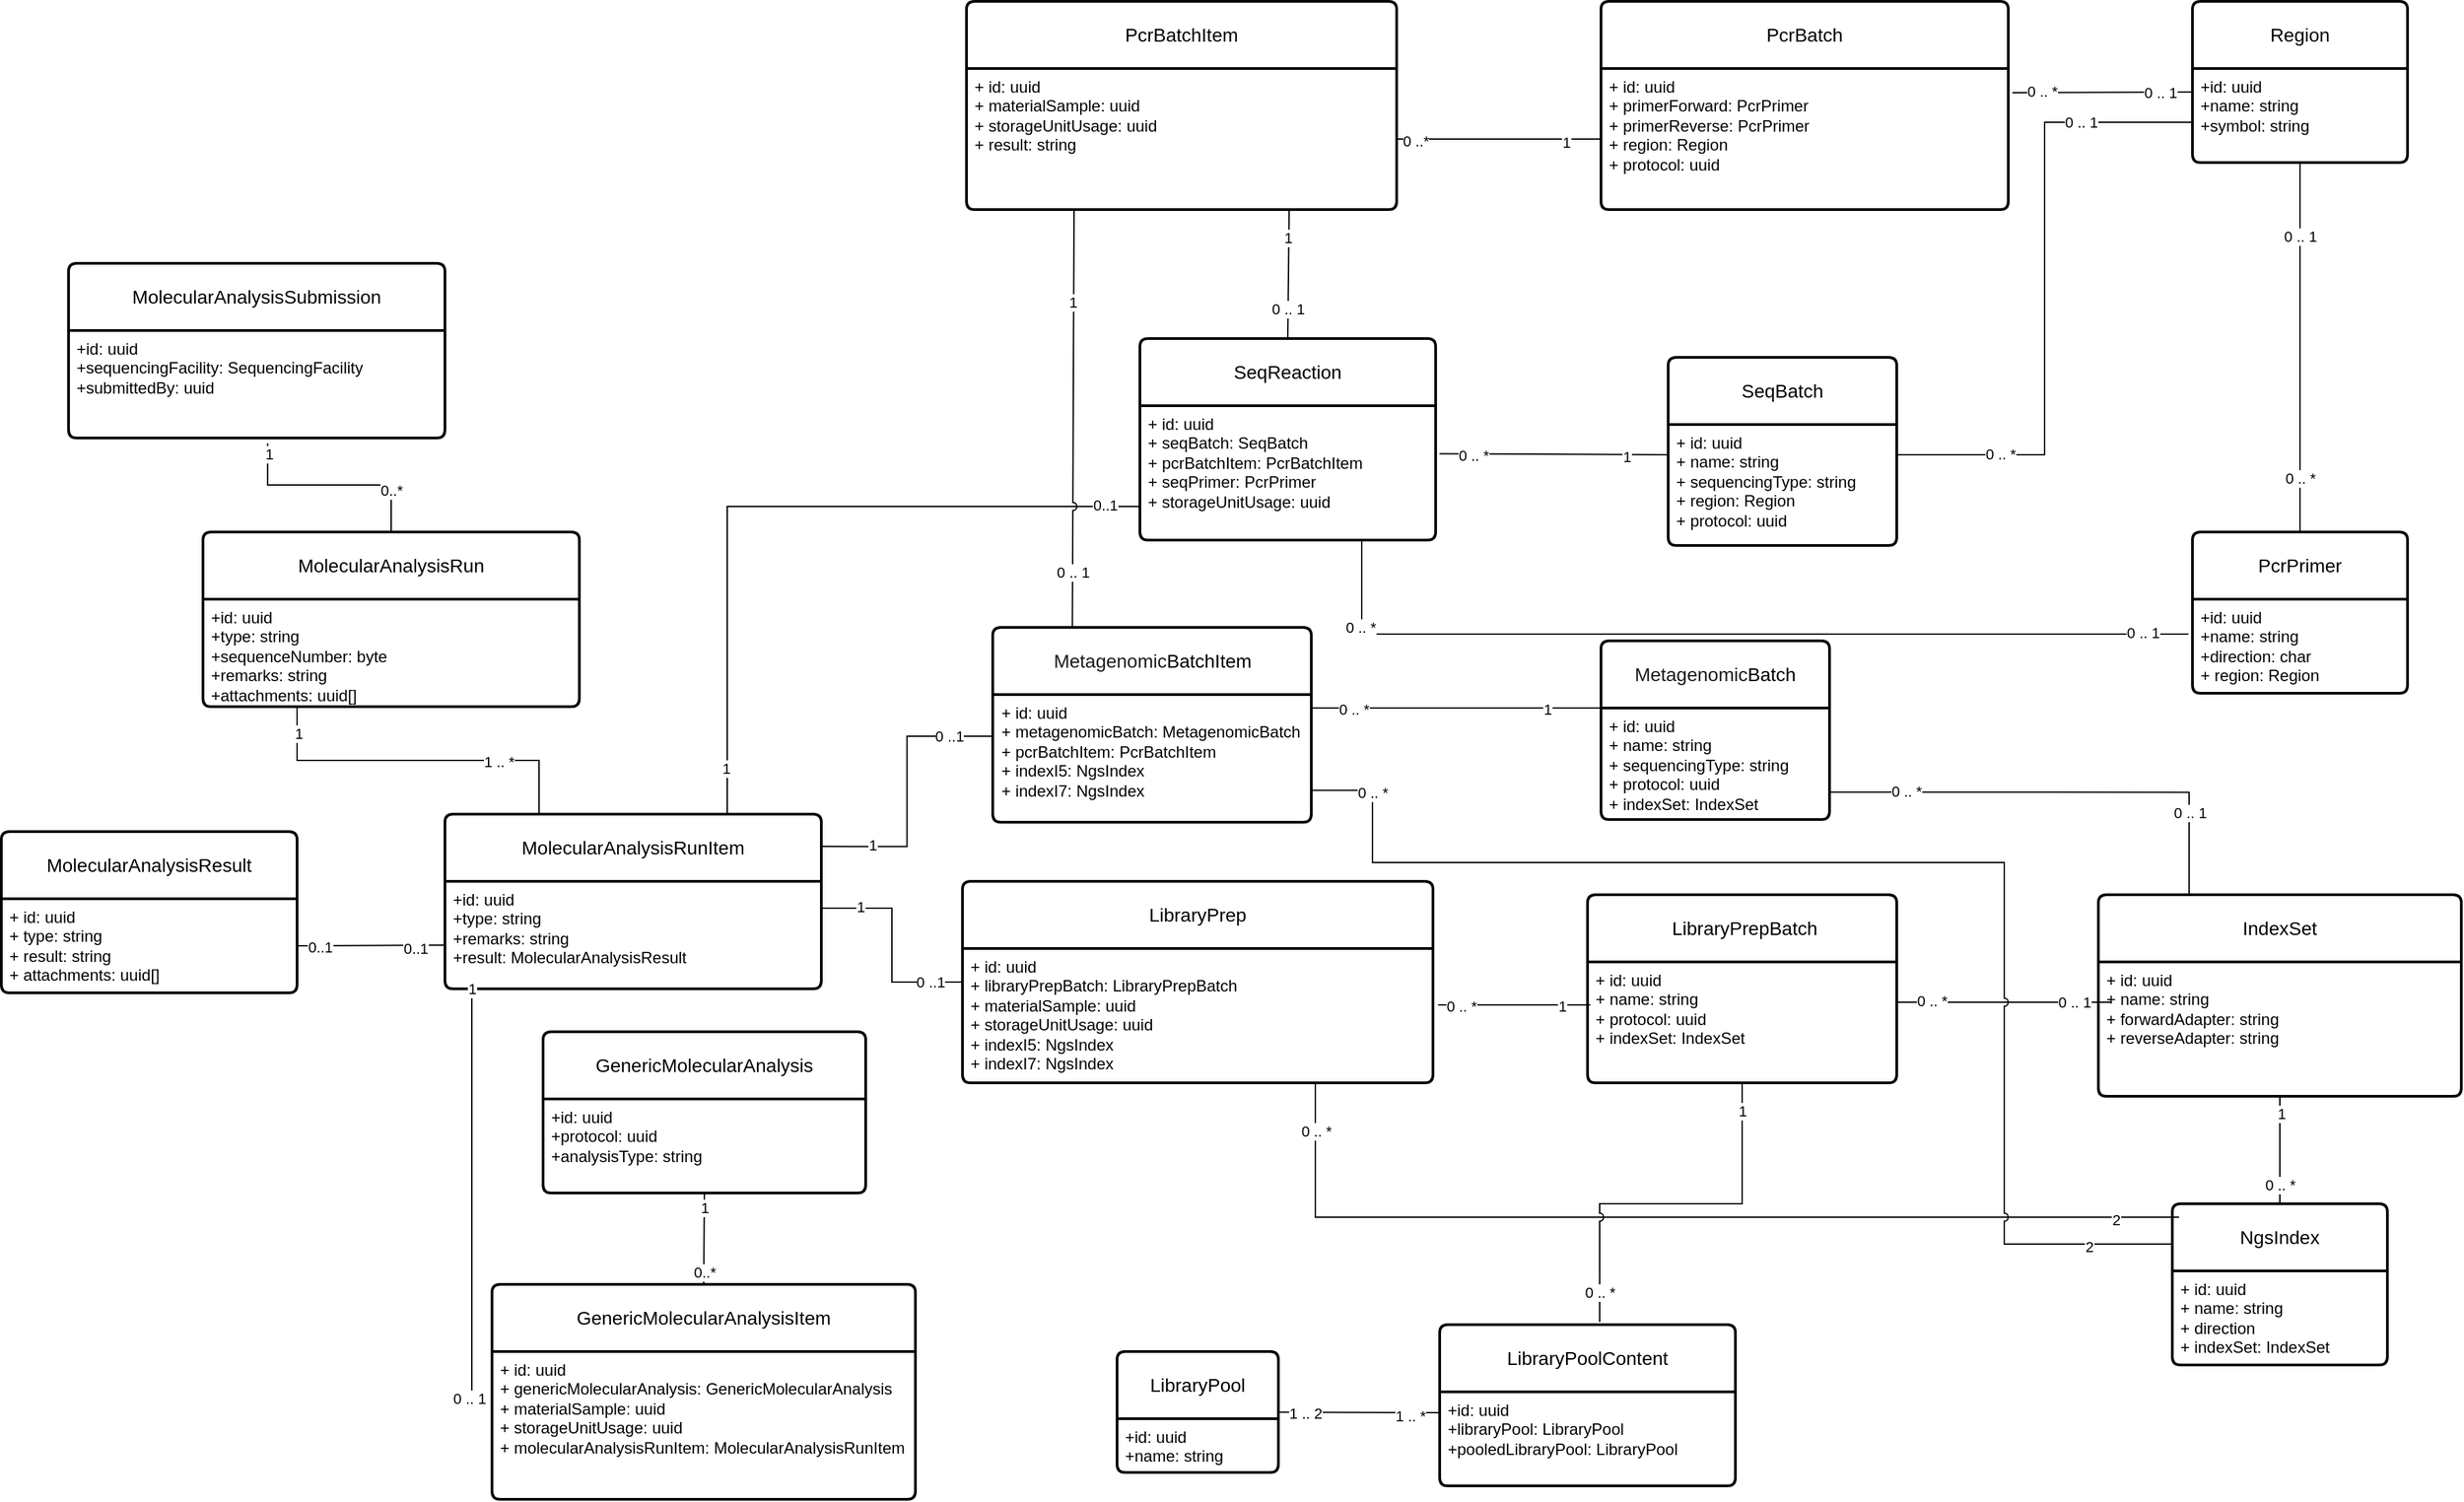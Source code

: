<mxfile version="24.8.6">
  <diagram id="R2lEEEUBdFMjLlhIrx00" name="Page-1">
    <mxGraphModel dx="3774" dy="2232" grid="1" gridSize="10" guides="1" tooltips="1" connect="1" arrows="1" fold="1" page="1" pageScale="1" pageWidth="850" pageHeight="1100" math="0" shadow="0" extFonts="Permanent Marker^https://fonts.googleapis.com/css?family=Permanent+Marker">
      <root>
        <mxCell id="0" />
        <mxCell id="1" parent="0" />
        <mxCell id="7uapIMnnKslvlbPWLDLq-1" value="PcrBatchItem" style="swimlane;childLayout=stackLayout;horizontal=1;startSize=50;horizontalStack=0;rounded=1;fontSize=14;fontStyle=0;strokeWidth=2;resizeParent=0;resizeLast=1;shadow=0;dashed=0;align=center;arcSize=4;whiteSpace=wrap;html=1;" parent="1" vertex="1">
          <mxGeometry x="-442" y="-145" width="320" height="155" as="geometry">
            <mxRectangle x="-210" y="-120" width="80" height="50" as="alternateBounds" />
          </mxGeometry>
        </mxCell>
        <mxCell id="7uapIMnnKslvlbPWLDLq-2" value="+ id: uuid&lt;br&gt;+ materialSample: uuid&lt;br&gt;+ storageUnitUsage: uuid&lt;div&gt;+ result: string&lt;/div&gt;" style="align=left;strokeColor=none;fillColor=none;spacingLeft=4;fontSize=12;verticalAlign=top;resizable=0;rotatable=0;part=1;html=1;" parent="7uapIMnnKslvlbPWLDLq-1" vertex="1">
          <mxGeometry y="50" width="320" height="105" as="geometry" />
        </mxCell>
        <mxCell id="7uapIMnnKslvlbPWLDLq-3" value="PcrBatch" style="swimlane;childLayout=stackLayout;horizontal=1;startSize=50;horizontalStack=0;rounded=1;fontSize=14;fontStyle=0;strokeWidth=2;resizeParent=0;resizeLast=1;shadow=0;dashed=0;align=center;arcSize=4;whiteSpace=wrap;html=1;" parent="1" vertex="1">
          <mxGeometry x="30" y="-145" width="303" height="155" as="geometry" />
        </mxCell>
        <mxCell id="7uapIMnnKslvlbPWLDLq-4" value="+ id: uuid&lt;div&gt;+ primerForward: PcrPrimer&lt;br&gt;+ primerReverse: PcrPrimer&lt;br&gt;+ region: Region&lt;div&gt;+&amp;nbsp;protocol: uuid&lt;/div&gt;&lt;/div&gt;" style="align=left;strokeColor=none;fillColor=none;spacingLeft=4;fontSize=12;verticalAlign=top;resizable=0;rotatable=0;part=1;html=1;" parent="7uapIMnnKslvlbPWLDLq-3" vertex="1">
          <mxGeometry y="50" width="303" height="105" as="geometry" />
        </mxCell>
        <mxCell id="7uapIMnnKslvlbPWLDLq-5" value="Region" style="swimlane;childLayout=stackLayout;horizontal=1;startSize=50;horizontalStack=0;rounded=1;fontSize=14;fontStyle=0;strokeWidth=2;resizeParent=0;resizeLast=1;shadow=0;dashed=0;align=center;arcSize=4;whiteSpace=wrap;html=1;" parent="1" vertex="1">
          <mxGeometry x="470" y="-145" width="160" height="120" as="geometry" />
        </mxCell>
        <mxCell id="7uapIMnnKslvlbPWLDLq-6" value="+id: uuid&lt;br&gt;+name: string&lt;br&gt;+symbol: string" style="align=left;strokeColor=none;fillColor=none;spacingLeft=4;fontSize=12;verticalAlign=top;resizable=0;rotatable=0;part=1;html=1;" parent="7uapIMnnKslvlbPWLDLq-5" vertex="1">
          <mxGeometry y="50" width="160" height="70" as="geometry" />
        </mxCell>
        <mxCell id="7uapIMnnKslvlbPWLDLq-7" value="PcrPrimer" style="swimlane;childLayout=stackLayout;horizontal=1;startSize=50;horizontalStack=0;rounded=1;fontSize=14;fontStyle=0;strokeWidth=2;resizeParent=0;resizeLast=1;shadow=0;dashed=0;align=center;arcSize=4;whiteSpace=wrap;html=1;" parent="1" vertex="1">
          <mxGeometry x="470" y="250" width="160" height="120" as="geometry" />
        </mxCell>
        <mxCell id="7uapIMnnKslvlbPWLDLq-8" value="+id: uuid&lt;br&gt;+name: string&lt;br&gt;+direction: char&lt;div&gt;+ region: Region&lt;/div&gt;" style="align=left;strokeColor=none;fillColor=none;spacingLeft=4;fontSize=12;verticalAlign=top;resizable=0;rotatable=0;part=1;html=1;" parent="7uapIMnnKslvlbPWLDLq-7" vertex="1">
          <mxGeometry y="50" width="160" height="70" as="geometry" />
        </mxCell>
        <mxCell id="7uapIMnnKslvlbPWLDLq-12" value="" style="endArrow=none;html=1;rounded=0;exitX=0;exitY=0.5;exitDx=0;exitDy=0;entryX=1;entryY=0.5;entryDx=0;entryDy=0;" parent="1" source="7uapIMnnKslvlbPWLDLq-4" target="7uapIMnnKslvlbPWLDLq-2" edge="1">
          <mxGeometry relative="1" as="geometry">
            <mxPoint x="-80" y="180" as="sourcePoint" />
            <mxPoint x="80" y="180" as="targetPoint" />
          </mxGeometry>
        </mxCell>
        <mxCell id="7uapIMnnKslvlbPWLDLq-13" value="0 ..*" style="edgeLabel;html=1;align=center;verticalAlign=middle;resizable=0;points=[];" parent="7uapIMnnKslvlbPWLDLq-12" vertex="1" connectable="0">
          <mxGeometry x="0.813" y="1" relative="1" as="geometry">
            <mxPoint as="offset" />
          </mxGeometry>
        </mxCell>
        <mxCell id="7uapIMnnKslvlbPWLDLq-14" value="1" style="edgeLabel;html=1;align=center;verticalAlign=middle;resizable=0;points=[];" parent="7uapIMnnKslvlbPWLDLq-12" vertex="1" connectable="0">
          <mxGeometry x="-0.661" y="2" relative="1" as="geometry">
            <mxPoint as="offset" />
          </mxGeometry>
        </mxCell>
        <mxCell id="7uapIMnnKslvlbPWLDLq-15" value="" style="endArrow=none;html=1;rounded=0;exitX=0.5;exitY=1;exitDx=0;exitDy=0;entryX=0.5;entryY=0;entryDx=0;entryDy=0;" parent="1" source="7uapIMnnKslvlbPWLDLq-6" target="7uapIMnnKslvlbPWLDLq-7" edge="1">
          <mxGeometry relative="1" as="geometry">
            <mxPoint x="-80" y="180" as="sourcePoint" />
            <mxPoint x="80" y="180" as="targetPoint" />
          </mxGeometry>
        </mxCell>
        <mxCell id="7uapIMnnKslvlbPWLDLq-16" value="0 .. *" style="edgeLabel;html=1;align=center;verticalAlign=middle;resizable=0;points=[];" parent="7uapIMnnKslvlbPWLDLq-15" vertex="1" connectable="0">
          <mxGeometry x="0.704" relative="1" as="geometry">
            <mxPoint as="offset" />
          </mxGeometry>
        </mxCell>
        <mxCell id="7uapIMnnKslvlbPWLDLq-17" value="0 .. 1" style="edgeLabel;html=1;align=center;verticalAlign=middle;resizable=0;points=[];" parent="7uapIMnnKslvlbPWLDLq-15" vertex="1" connectable="0">
          <mxGeometry x="-0.6" relative="1" as="geometry">
            <mxPoint as="offset" />
          </mxGeometry>
        </mxCell>
        <mxCell id="7uapIMnnKslvlbPWLDLq-18" value="" style="endArrow=none;html=1;rounded=0;exitX=1.01;exitY=0.171;exitDx=0;exitDy=0;entryX=0;entryY=0.25;entryDx=0;entryDy=0;exitPerimeter=0;" parent="1" source="7uapIMnnKslvlbPWLDLq-4" target="7uapIMnnKslvlbPWLDLq-6" edge="1">
          <mxGeometry relative="1" as="geometry">
            <mxPoint x="-80" y="180" as="sourcePoint" />
            <mxPoint x="80" y="180" as="targetPoint" />
          </mxGeometry>
        </mxCell>
        <mxCell id="7uapIMnnKslvlbPWLDLq-19" value="0 .. 1" style="edgeLabel;html=1;align=center;verticalAlign=middle;resizable=0;points=[];" parent="7uapIMnnKslvlbPWLDLq-18" vertex="1" connectable="0">
          <mxGeometry x="0.642" relative="1" as="geometry">
            <mxPoint as="offset" />
          </mxGeometry>
        </mxCell>
        <mxCell id="7uapIMnnKslvlbPWLDLq-20" value="0 .. *" style="edgeLabel;html=1;align=center;verticalAlign=middle;resizable=0;points=[];" parent="7uapIMnnKslvlbPWLDLq-18" vertex="1" connectable="0">
          <mxGeometry x="-0.672" y="1" relative="1" as="geometry">
            <mxPoint as="offset" />
          </mxGeometry>
        </mxCell>
        <mxCell id="7uapIMnnKslvlbPWLDLq-21" value="SeqBatch" style="swimlane;childLayout=stackLayout;horizontal=1;startSize=50;horizontalStack=0;rounded=1;fontSize=14;fontStyle=0;strokeWidth=2;resizeParent=0;resizeLast=1;shadow=0;dashed=0;align=center;arcSize=4;whiteSpace=wrap;html=1;" parent="1" vertex="1">
          <mxGeometry x="80" y="120" width="170" height="140" as="geometry" />
        </mxCell>
        <mxCell id="7uapIMnnKslvlbPWLDLq-22" value="+ id: uuid&lt;br&gt;+ name: string&lt;div&gt;+ sequencingType: string&lt;span style=&quot;color: rgba(0, 0, 0, 0); font-family: monospace; font-size: 0px; background-color: initial;&quot;&gt;%3CmxGraphModel%3E%3Croot%3E%3CmxCell%20id%3D%220%22%2F%3E%3CmxCell%20id%3D%221%22%20parent%3D%220%22%2F%3E%3CmxCell%20id%3D%222%22%20value%3D%22%22%20style%3D%22endArrow%3Dnone%3Bhtml%3D1%3Brounded%3D0%3BexitX%3D1.01%3BexitY%3D0.171%3BexitDx%3D0%3BexitDy%3D0%3BentryX%3D0%3BentryY%3D0.25%3BentryDx%3D0%3BentryDy%3D0%3BexitPerimeter%3D0%3B%22%20edge%3D%221%22%20parent%3D%221%22%3E%3CmxGeometry%20relative%3D%221%22%20as%3D%22geometry%22%3E%3CmxPoint%20x%3D%22336%22%20y%3D%22-77%22%20as%3D%22sourcePoint%22%2F%3E%3CmxPoint%20x%3D%22470%22%20y%3D%22-77%22%20as%3D%22targetPoint%22%2F%3E%3C%2FmxGeometry%3E%3C%2FmxCell%3E%3CmxCell%20id%3D%223%22%20value%3D%220%20..%201%22%20style%3D%22edgeLabel%3Bhtml%3D1%3Balign%3Dcenter%3BverticalAlign%3Dmiddle%3Bresizable%3D0%3Bpoints%3D%5B%5D%3B%22%20vertex%3D%221%22%20connectable%3D%220%22%20parent%3D%222%22%3E%3CmxGeometry%20x%3D%220.642%22%20relative%3D%221%22%20as%3D%22geometry%22%3E%3CmxPoint%20as%3D%22offset%22%2F%3E%3C%2FmxGeometry%3E%3C%2FmxCell%3E%3CmxCell%20id%3D%224%22%20value%3D%220%20..%20*%22%20style%3D%22edgeLabel%3Bhtml%3D1%3Balign%3Dcenter%3BverticalAlign%3Dmiddle%3Bresizable%3D0%3Bpoints%3D%5B%5D%3B%22%20vertex%3D%221%22%20connectable%3D%220%22%20parent%3D%222%22%3E%3CmxGeometry%20x%3D%22-0.672%22%20y%3D%221%22%20relative%3D%221%22%20as%3D%22geometry%22%3E%3CmxPoint%20as%3D%22offset%22%2F%3E%3C%2FmxGeometry%3E%3C%2FmxCell%3E%3C%2Froot%3E%3C%2FmxGraphModel%3E&lt;/span&gt;&lt;span style=&quot;background-color: initial; color: rgba(0, 0, 0, 0); font-family: monospace; font-size: 0px;&quot;&gt;%3CmxGraphModel%3E%3Croot%3E%3CmxCell%20id%3D%220%22%2F%3E%3CmxCell%20id%3D%221%22%20parent%3D%220%22%2F%3E%3CmxCell%20id%3D%222%22%20value%3D%22%22%20style%3D%22endArrow%3Dnone%3Bhtml%3D1%3Brounded%3D0%3BexitX%3D1.01%3BexitY%3D0.171%3BexitDx%3D0%3BexitDy%3D0%3BentryX%3D0%3BentryY%3D0.25%3BentryDx%3D0%3BentryDy%3D0%3BexitPerimeter%3D0%3B%22%20edge%3D%221%22%20parent%3D%221%22%3E%3CmxGeometry%20relative%3D%221%22%20as%3D%22geometry%22%3E%3CmxPoint%20x%3D%22336%22%20y%3D%22-77%22%20as%3D%22sourcePoint%22%2F%3E%3CmxPoint%20x%3D%22470%22%20y%3D%22-77%22%20as%3D%22targetPoint%22%2F%3E%3C%2FmxGeometry%3E%3C%2FmxCell%3E%3CmxCell%20id%3D%223%22%20value%3D%220%20..%201%22%20style%3D%22edgeLabel%3Bhtml%3D1%3Balign%3Dcenter%3BverticalAlign%3Dmiddle%3Bresizable%3D0%3Bpoints%3D%5B%5D%3B%22%20vertex%3D%221%22%20connectable%3D%220%22%20parent%3D%222%22%3E%3CmxGeometry%20x%3D%220.642%22%20relative%3D%221%22%20as%3D%22geometry%22%3E%3CmxPoint%20as%3D%22offset%22%2F%3E%3C%2FmxGeometry%3E%3C%2FmxCell%3E%3CmxCell%20id%3D%224%22%20value%3D%220%20..%20*%22%20style%3D%22edgeLabel%3Bhtml%3D1%3Balign%3Dcenter%3BverticalAlign%3Dmiddle%3Bresizable%3D0%3Bpoints%3D%5B%5D%3B%22%20vertex%3D%221%22%20connectable%3D%220%22%20parent%3D%222%22%3E%3CmxGeometry%20x%3D%22-0.672%22%20y%3D%221%22%20relative%3D%221%22%20as%3D%22geometry%22%3E%3CmxPoint%20as%3D%22offset%22%2F%3E%3C%2FmxGeometry%3E%3C%2FmxCell%3E%3C%2Froot%3E%3C%2FmxGraphModel%3E&lt;/span&gt;&lt;span style=&quot;background-color: initial; color: rgba(0, 0, 0, 0); font-family: monospace; font-size: 0px;&quot;&gt;%3CmxGraphModel%3E%3Croot%3E%3CmxCell%20id%3D%220%22%2F%3E%3CmxCell%20id%3D%221%22%20parent%3D%220%22%2F%3E%3CmxCell%20id%3D%222%22%20value%3D%22%22%20style%3D%22endArrow%3Dnone%3Bhtml%3D1%3Brounded%3D0%3BexitX%3D1.01%3BexitY%3D0.171%3BexitDx%3D0%3BexitDy%3D0%3BentryX%3D0%3BentryY%3D0.25%3BentryDx%3D0%3BentryDy%3D0%3BexitPerimeter%3D0%3B%22%20edge%3D%221%22%20parent%3D%221%22%3E%3CmxGeometry%20relative%3D%221%22%20as%3D%22geometry%22%3E%3CmxPoint%20x%3D%22336%22%20y%3D%22-77%22%20as%3D%22sourcePoint%22%2F%3E%3CmxPoint%20x%3D%22470%22%20y%3D%22-77%22%20as%3D%22targetPoint%22%2F%3E%3C%2FmxGeometry%3E%3C%2FmxCell%3E%3CmxCell%20id%3D%223%22%20value%3D%220%20..%201%22%20style%3D%22edgeLabel%3Bhtml%3D1%3Balign%3Dcenter%3BverticalAlign%3Dmiddle%3Bresizable%3D0%3Bpoints%3D%5B%5D%3B%22%20vertex%3D%221%22%20connectable%3D%220%22%20parent%3D%222%22%3E%3CmxGeometry%20x%3D%220.642%22%20relative%3D%221%22%20as%3D%22geometry%22%3E%3CmxPoint%20as%3D%22offset%22%2F%3E%3C%2FmxGeometry%3E%3C%2FmxCell%3E%3CmxCell%20id%3D%224%22%20value%3D%220%20..%20*%22%20style%3D%22edgeLabel%3Bhtml%3D1%3Balign%3Dcenter%3BverticalAlign%3Dmiddle%3Bresizable%3D0%3Bpoints%3D%5B%5D%3B%22%20vertex%3D%221%22%20connectable%3D%220%22%20parent%3D%222%22%3E%3CmxGeometry%20x%3D%22-0.672%22%20y%3D%221%22%20relative%3D%221%22%20as%3D%22geometry%22%3E%3CmxPoint%20as%3D%22offset%22%2F%3E%3C%2FmxGeometry%3E%3C%2FmxCell%3E%3C%2Froot%3E%3C%2FmxGraphModel%3E&lt;/span&gt;&lt;span style=&quot;background-color: initial; color: rgba(0, 0, 0, 0); font-family: monospace; font-size: 0px;&quot;&gt;%3CmxGraphModel%3E%3Croot%3E%3CmxCell%20id%3D%220%22%2F%3E%3CmxCell%20id%3D%221%22%20parent%3D%220%22%2F%3E%3CmxCell%20id%3D%222%22%20value%3D%22%22%20style%3D%22endArrow%3Dnone%3Bhtml%3D1%3Brounded%3D0%3BexitX%3D1.01%3BexitY%3D0.171%3BexitDx%3D0%3BexitDy%3D0%3BentryX%3D0%3BentryY%3D0.25%3BentryDx%3D0%3BentryDy%3D0%3BexitPerimeter%3D0%3B%22%20edge%3D%221%22%20parent%3D%221%22%3E%3CmxGeometry%20relative%3D%221%22%20as%3D%22geometry%22%3E%3CmxPoint%20x%3D%22336%22%20y%3D%22-77%22%20as%3D%22sourcePoint%22%2F%3E%3CmxPoint%20x%3D%22470%22%20y%3D%22-77%22%20as%3D%22targetPoint%22%2F%3E%3C%2FmxGeometry%3E%3C%2FmxCell%3E%3CmxCell%20id%3D%223%22%20value%3D%220%20..%201%22%20style%3D%22edgeLabel%3Bhtml%3D1%3Balign%3Dcenter%3BverticalAlign%3Dmiddle%3Bresizable%3D0%3Bpoints%3D%5B%5D%3B%22%20vertex%3D%221%22%20connectable%3D%220%22%20parent%3D%222%22%3E%3CmxGeometry%20x%3D%220.642%22%20relative%3D%221%22%20as%3D%22geometry%22%3E%3CmxPoint%20as%3D%22offset%22%2F%3E%3C%2FmxGeometry%3E%3C%2FmxCell%3E%3CmxCell%20id%3D%224%22%20value%3D%220%20..%20*%22%20style%3D%22edgeLabel%3Bhtml%3D1%3Balign%3Dcenter%3BverticalAlign%3Dmiddle%3Bresizable%3D0%3Bpoints%3D%5B%5D%3B%22%20vertex%3D%221%22%20connectable%3D%220%22%20parent%3D%222%22%3E%3CmxGeometry%20x%3D%22-0.672%22%20y%3D%221%22%20relative%3D%221%22%20as%3D%22geometry%22%3E%3CmxPoint%20as%3D%22offset%22%2F%3E%3C%2FmxGeometry%3E%3C%2FmxCell%3E%3C%2Froot%3E%3C%2FmxGraphModel%3E&lt;/span&gt;&lt;span style=&quot;background-color: initial; color: rgba(0, 0, 0, 0); font-family: monospace; font-size: 0px;&quot;&gt;%3CmxGraphModel%3E%3Croot%3E%3CmxCell%20id%3D%220%22%2F%3E%3CmxCell%20id%3D%221%22%20parent%3D%220%22%2F%3E%3CmxCell%20id%3D%222%22%20value%3D%22%22%20style%3D%22endArrow%3Dnone%3Bhtml%3D1%3Brounded%3D0%3BexitX%3D1.01%3BexitY%3D0.171%3BexitDx%3D0%3BexitDy%3D0%3BentryX%3D0%3BentryY%3D0.25%3BentryDx%3D0%3BentryDy%3D0%3BexitPerimeter%3D0%3B%22%20edge%3D%221%22%20parent%3D%221%22%3E%3CmxGeometry%20relative%3D%221%22%20as%3D%22geometry%22%3E%3CmxPoint%20x%3D%22336%22%20y%3D%22-77%22%20as%3D%22sourcePoint%22%2F%3E%3CmxPoint%20x%3D%22470%22%20y%3D%22-77%22%20as%3D%22targetPoint%22%2F%3E%3C%2FmxGeometry%3E%3C%2FmxCell%3E%3CmxCell%20id%3D%223%22%20value%3D%220%20..%201%22%20style%3D%22edgeLabel%3Bhtml%3D1%3Balign%3Dcenter%3BverticalAlign%3Dmiddle%3Bresizable%3D0%3Bpoints%3D%5B%5D%3B%22%20vertex%3D%221%22%20connectable%3D%220%22%20parent%3D%222%22%3E%3CmxGeometry%20x%3D%220.642%22%20relative%3D%221%22%20as%3D%22geometry%22%3E%3CmxPoint%20as%3D%22offset%22%2F%3E%3C%2FmxGeometry%3E%3C%2FmxCell%3E%3CmxCell%20id%3D%224%22%20value%3D%220%20..%20*%22%20style%3D%22edgeLabel%3Bhtml%3D1%3Balign%3Dcenter%3BverticalAlign%3Dmiddle%3Bresizable%3D0%3Bpoints%3D%5B%5D%3B%22%20vertex%3D%221%22%20connectable%3D%220%22%20parent%3D%222%22%3E%3CmxGeometry%20x%3D%22-0.672%22%20y%3D%221%22%20relative%3D%221%22%20as%3D%22geometry%22%3E%3CmxPoint%20as%3D%22offset%22%2F%3E%3C%2FmxGeometry%3E%3C%2FmxCell%3E%3C%2Froot%3E%3C%2FmxGraphModel%3E&lt;/span&gt;&lt;span style=&quot;background-color: initial; color: rgba(0, 0, 0, 0); font-family: monospace; font-size: 0px;&quot;&gt;%3CmxGraphModel%3E%3Croot%3E%3CmxCell%20id%3D%220%22%2F%3E%3CmxCell%20id%3D%221%22%20parent%3D%220%22%2F%3E%3CmxCell%20id%3D%222%22%20value%3D%22%22%20style%3D%22endArrow%3Dnone%3Bhtml%3D1%3Brounded%3D0%3BexitX%3D1.01%3BexitY%3D0.171%3BexitDx%3D0%3BexitDy%3D0%3BentryX%3D0%3BentryY%3D0.25%3BentryDx%3D0%3BentryDy%3D0%3BexitPerimeter%3D0%3B%22%20edge%3D%221%22%20parent%3D%221%22%3E%3CmxGeometry%20relative%3D%221%22%20as%3D%22geometry%22%3E%3CmxPoint%20x%3D%22336%22%20y%3D%22-77%22%20as%3D%22sourcePoint%22%2F%3E%3CmxPoint%20x%3D%22470%22%20y%3D%22-77%22%20as%3D%22targetPoint%22%2F%3E%3C%2FmxGeometry%3E%3C%2FmxCell%3E%3CmxCell%20id%3D%223%22%20value%3D%220%20..%201%22%20style%3D%22edgeLabel%3Bhtml%3D1%3Balign%3Dcenter%3BverticalAlign%3Dmiddle%3Bresizable%3D0%3Bpoints%3D%5B%5D%3B%22%20vertex%3D%221%22%20connectable%3D%220%22%20parent%3D%222%22%3E%3CmxGeometry%20x%3D%220.642%22%20relative%3D%221%22%20as%3D%22geometry%22%3E%3CmxPoint%20as%3D%22offset%22%2F%3E%3C%2FmxGeometry%3E%3C%2FmxCell%3E%3CmxCell%20id%3D%224%22%20value%3D%220%20..%20*%22%20style%3D%22edgeLabel%3Bhtml%3D1%3Balign%3Dcenter%3BverticalAlign%3Dmiddle%3Bresizable%3D0%3Bpoints%3D%5B%5D%3B%22%20vertex%3D%221%22%20connectable%3D%220%22%20parent%3D%222%22%3E%3CmxGeometry%20x%3D%22-0.672%22%20y%3D%221%22%20relative%3D%221%22%20as%3D%22geometry%22%3E%3CmxPoint%20as%3D%22offset%22%2F%3E%3C%2FmxGeometry%3E%3C%2FmxCell%3E%3C%2Froot%3E%3C%2FmxGraphModel%3E: string&lt;/span&gt;&lt;/div&gt;&lt;div&gt;&lt;div&gt;+&amp;nbsp;region: Region&lt;br&gt;+ protocol: uuid&lt;div&gt;&lt;br&gt;&lt;/div&gt;&lt;/div&gt;&lt;/div&gt;" style="align=left;strokeColor=none;fillColor=none;spacingLeft=4;fontSize=12;verticalAlign=top;resizable=0;rotatable=0;part=1;html=1;" parent="7uapIMnnKslvlbPWLDLq-21" vertex="1">
          <mxGeometry y="50" width="170" height="90" as="geometry" />
        </mxCell>
        <mxCell id="7uapIMnnKslvlbPWLDLq-23" value="SeqReaction" style="swimlane;childLayout=stackLayout;horizontal=1;startSize=50;horizontalStack=0;rounded=1;fontSize=14;fontStyle=0;strokeWidth=2;resizeParent=0;resizeLast=1;shadow=0;dashed=0;align=center;arcSize=4;whiteSpace=wrap;html=1;" parent="1" vertex="1">
          <mxGeometry x="-313" y="106" width="220" height="150" as="geometry" />
        </mxCell>
        <mxCell id="7uapIMnnKslvlbPWLDLq-24" value="+ id: uuid&lt;br&gt;+ seqBatch: SeqBatch&lt;br&gt;+ pcrBatchItem: PcrBatchItem&lt;div&gt;+ seqPrimer: PcrPrimer&lt;/div&gt;&lt;div&gt;+&amp;nbsp;storageUnitUsage: uuid&lt;/div&gt;" style="align=left;strokeColor=none;fillColor=none;spacingLeft=4;fontSize=12;verticalAlign=top;resizable=0;rotatable=0;part=1;html=1;" parent="7uapIMnnKslvlbPWLDLq-23" vertex="1">
          <mxGeometry y="50" width="220" height="100" as="geometry" />
        </mxCell>
        <mxCell id="7uapIMnnKslvlbPWLDLq-25" value="" style="endArrow=none;html=1;rounded=0;exitX=1.013;exitY=0.357;exitDx=0;exitDy=0;exitPerimeter=0;entryX=0;entryY=0.25;entryDx=0;entryDy=0;" parent="1" source="7uapIMnnKslvlbPWLDLq-24" target="7uapIMnnKslvlbPWLDLq-22" edge="1">
          <mxGeometry relative="1" as="geometry">
            <mxPoint x="-80" y="280" as="sourcePoint" />
            <mxPoint x="80" y="280" as="targetPoint" />
          </mxGeometry>
        </mxCell>
        <mxCell id="7uapIMnnKslvlbPWLDLq-26" value="1" style="edgeLabel;html=1;align=center;verticalAlign=middle;resizable=0;points=[];" parent="7uapIMnnKslvlbPWLDLq-25" vertex="1" connectable="0">
          <mxGeometry x="0.627" y="-1" relative="1" as="geometry">
            <mxPoint as="offset" />
          </mxGeometry>
        </mxCell>
        <mxCell id="7uapIMnnKslvlbPWLDLq-27" value="0 .. *" style="edgeLabel;html=1;align=center;verticalAlign=middle;resizable=0;points=[];" parent="7uapIMnnKslvlbPWLDLq-25" vertex="1" connectable="0">
          <mxGeometry x="-0.709" y="-1" relative="1" as="geometry">
            <mxPoint as="offset" />
          </mxGeometry>
        </mxCell>
        <mxCell id="7uapIMnnKslvlbPWLDLq-28" value="" style="endArrow=none;html=1;rounded=0;exitX=0.5;exitY=0;exitDx=0;exitDy=0;entryX=0.75;entryY=1;entryDx=0;entryDy=0;" parent="1" source="7uapIMnnKslvlbPWLDLq-23" target="7uapIMnnKslvlbPWLDLq-2" edge="1">
          <mxGeometry relative="1" as="geometry">
            <mxPoint x="-80" y="280" as="sourcePoint" />
            <mxPoint x="80" y="280" as="targetPoint" />
          </mxGeometry>
        </mxCell>
        <mxCell id="7uapIMnnKslvlbPWLDLq-29" value="0 .. 1" style="edgeLabel;html=1;align=center;verticalAlign=middle;resizable=0;points=[];" parent="7uapIMnnKslvlbPWLDLq-28" vertex="1" connectable="0">
          <mxGeometry x="-0.535" relative="1" as="geometry">
            <mxPoint as="offset" />
          </mxGeometry>
        </mxCell>
        <mxCell id="7uapIMnnKslvlbPWLDLq-30" value="1" style="edgeLabel;html=1;align=center;verticalAlign=middle;resizable=0;points=[];" parent="7uapIMnnKslvlbPWLDLq-28" vertex="1" connectable="0">
          <mxGeometry x="0.558" y="1" relative="1" as="geometry">
            <mxPoint as="offset" />
          </mxGeometry>
        </mxCell>
        <mxCell id="7uapIMnnKslvlbPWLDLq-31" value="" style="endArrow=none;html=1;rounded=0;exitX=0.75;exitY=1;exitDx=0;exitDy=0;entryX=-0.019;entryY=0.371;entryDx=0;entryDy=0;entryPerimeter=0;edgeStyle=orthogonalEdgeStyle;" parent="1" source="7uapIMnnKslvlbPWLDLq-24" target="7uapIMnnKslvlbPWLDLq-8" edge="1">
          <mxGeometry relative="1" as="geometry">
            <mxPoint x="-80" y="280" as="sourcePoint" />
            <mxPoint x="80" y="280" as="targetPoint" />
            <Array as="points">
              <mxPoint x="-148" y="326" />
            </Array>
          </mxGeometry>
        </mxCell>
        <mxCell id="7uapIMnnKslvlbPWLDLq-32" value="0 .. 1" style="edgeLabel;html=1;align=center;verticalAlign=middle;resizable=0;points=[];" parent="7uapIMnnKslvlbPWLDLq-31" vertex="1" connectable="0">
          <mxGeometry x="0.896" y="1" relative="1" as="geometry">
            <mxPoint x="1" as="offset" />
          </mxGeometry>
        </mxCell>
        <mxCell id="7uapIMnnKslvlbPWLDLq-33" value="0 .. *" style="edgeLabel;html=1;align=center;verticalAlign=middle;resizable=0;points=[];" parent="7uapIMnnKslvlbPWLDLq-31" vertex="1" connectable="0">
          <mxGeometry x="-0.81" y="-1" relative="1" as="geometry">
            <mxPoint as="offset" />
          </mxGeometry>
        </mxCell>
        <mxCell id="7uapIMnnKslvlbPWLDLq-34" value="" style="endArrow=none;html=1;rounded=0;exitX=1;exitY=0.25;exitDx=0;exitDy=0;entryX=0;entryY=0.75;entryDx=0;entryDy=0;edgeStyle=orthogonalEdgeStyle;" parent="1" source="7uapIMnnKslvlbPWLDLq-22" target="7uapIMnnKslvlbPWLDLq-5" edge="1">
          <mxGeometry relative="1" as="geometry">
            <mxPoint x="346" y="-67" as="sourcePoint" />
            <mxPoint x="480" y="-67" as="targetPoint" />
          </mxGeometry>
        </mxCell>
        <mxCell id="7uapIMnnKslvlbPWLDLq-35" value="0 .. 1" style="edgeLabel;html=1;align=center;verticalAlign=middle;resizable=0;points=[];" parent="7uapIMnnKslvlbPWLDLq-34" vertex="1" connectable="0">
          <mxGeometry x="0.642" relative="1" as="geometry">
            <mxPoint as="offset" />
          </mxGeometry>
        </mxCell>
        <mxCell id="7uapIMnnKslvlbPWLDLq-36" value="0 .. *" style="edgeLabel;html=1;align=center;verticalAlign=middle;resizable=0;points=[];" parent="7uapIMnnKslvlbPWLDLq-34" vertex="1" connectable="0">
          <mxGeometry x="-0.672" y="1" relative="1" as="geometry">
            <mxPoint as="offset" />
          </mxGeometry>
        </mxCell>
        <mxCell id="7uapIMnnKslvlbPWLDLq-37" value="LibraryPrep" style="swimlane;childLayout=stackLayout;horizontal=1;startSize=50;horizontalStack=0;rounded=1;fontSize=14;fontStyle=0;strokeWidth=2;resizeParent=0;resizeLast=1;shadow=0;dashed=0;align=center;arcSize=4;whiteSpace=wrap;html=1;" parent="1" vertex="1">
          <mxGeometry x="-445" y="510" width="350" height="150" as="geometry" />
        </mxCell>
        <mxCell id="7uapIMnnKslvlbPWLDLq-38" value="+ id: uuid&lt;br&gt;+ libraryPrepBatch: LibraryPrepBatch&lt;br&gt;+&amp;nbsp;materialSample: uuid&lt;div&gt;+&amp;nbsp;storageUnitUsage: uuid&lt;/div&gt;&lt;div&gt;+&amp;nbsp;indexI5: NgsIndex&lt;/div&gt;&lt;div&gt;+&amp;nbsp;indexI7: NgsIndex&lt;/div&gt;" style="align=left;strokeColor=none;fillColor=none;spacingLeft=4;fontSize=12;verticalAlign=top;resizable=0;rotatable=0;part=1;html=1;" parent="7uapIMnnKslvlbPWLDLq-37" vertex="1">
          <mxGeometry y="50" width="350" height="100" as="geometry" />
        </mxCell>
        <mxCell id="7uapIMnnKslvlbPWLDLq-39" value="&amp;nbsp;LibraryPrepBatch" style="swimlane;childLayout=stackLayout;horizontal=1;startSize=50;horizontalStack=0;rounded=1;fontSize=14;fontStyle=0;strokeWidth=2;resizeParent=0;resizeLast=1;shadow=0;dashed=0;align=center;arcSize=4;whiteSpace=wrap;html=1;" parent="1" vertex="1">
          <mxGeometry x="20" y="520" width="230" height="140" as="geometry" />
        </mxCell>
        <mxCell id="7uapIMnnKslvlbPWLDLq-40" value="+ id: uuid&lt;br&gt;+ name: string&lt;br&gt;+ protocol: uuid&lt;div&gt;+&amp;nbsp;indexSet: IndexSet&lt;/div&gt;" style="align=left;strokeColor=none;fillColor=none;spacingLeft=4;fontSize=12;verticalAlign=top;resizable=0;rotatable=0;part=1;html=1;" parent="7uapIMnnKslvlbPWLDLq-39" vertex="1">
          <mxGeometry y="50" width="230" height="90" as="geometry" />
        </mxCell>
        <mxCell id="7uapIMnnKslvlbPWLDLq-41" value="IndexSet" style="swimlane;childLayout=stackLayout;horizontal=1;startSize=50;horizontalStack=0;rounded=1;fontSize=14;fontStyle=0;strokeWidth=2;resizeParent=0;resizeLast=1;shadow=0;dashed=0;align=center;arcSize=4;whiteSpace=wrap;html=1;" parent="1" vertex="1">
          <mxGeometry x="400" y="520" width="270" height="150" as="geometry" />
        </mxCell>
        <mxCell id="7uapIMnnKslvlbPWLDLq-42" value="+ id: uuid&lt;br&gt;+ name: string&lt;br&gt;+&amp;nbsp;forwardAdapter: string&lt;div&gt;+&amp;nbsp;reverseAdapter: string&lt;/div&gt;" style="align=left;strokeColor=none;fillColor=none;spacingLeft=4;fontSize=12;verticalAlign=top;resizable=0;rotatable=0;part=1;html=1;" parent="7uapIMnnKslvlbPWLDLq-41" vertex="1">
          <mxGeometry y="50" width="270" height="100" as="geometry" />
        </mxCell>
        <mxCell id="7uapIMnnKslvlbPWLDLq-43" value="NgsIndex" style="swimlane;childLayout=stackLayout;horizontal=1;startSize=50;horizontalStack=0;rounded=1;fontSize=14;fontStyle=0;strokeWidth=2;resizeParent=0;resizeLast=1;shadow=0;dashed=0;align=center;arcSize=4;whiteSpace=wrap;html=1;" parent="1" vertex="1">
          <mxGeometry x="455" y="750" width="160" height="120" as="geometry" />
        </mxCell>
        <mxCell id="7uapIMnnKslvlbPWLDLq-44" value="+ id: uuid&lt;br&gt;+ name: string&lt;br&gt;+ direction&lt;div&gt;+ indexSet: IndexSet&lt;/div&gt;" style="align=left;strokeColor=none;fillColor=none;spacingLeft=4;fontSize=12;verticalAlign=top;resizable=0;rotatable=0;part=1;html=1;" parent="7uapIMnnKslvlbPWLDLq-43" vertex="1">
          <mxGeometry y="50" width="160" height="70" as="geometry" />
        </mxCell>
        <mxCell id="7uapIMnnKslvlbPWLDLq-47" value="" style="endArrow=none;html=1;rounded=0;exitX=1.011;exitY=0.42;exitDx=0;exitDy=0;exitPerimeter=0;entryX=0.009;entryY=0.356;entryDx=0;entryDy=0;entryPerimeter=0;" parent="1" source="7uapIMnnKslvlbPWLDLq-38" target="7uapIMnnKslvlbPWLDLq-40" edge="1">
          <mxGeometry relative="1" as="geometry">
            <mxPoint x="-90" y="534.5" as="sourcePoint" />
            <mxPoint x="173" y="535.5" as="targetPoint" />
          </mxGeometry>
        </mxCell>
        <mxCell id="7uapIMnnKslvlbPWLDLq-48" value="1" style="edgeLabel;html=1;align=center;verticalAlign=middle;resizable=0;points=[];" parent="7uapIMnnKslvlbPWLDLq-47" vertex="1" connectable="0">
          <mxGeometry x="0.627" y="-1" relative="1" as="geometry">
            <mxPoint as="offset" />
          </mxGeometry>
        </mxCell>
        <mxCell id="7uapIMnnKslvlbPWLDLq-49" value="0 .. *" style="edgeLabel;html=1;align=center;verticalAlign=middle;resizable=0;points=[];" parent="7uapIMnnKslvlbPWLDLq-47" vertex="1" connectable="0">
          <mxGeometry x="-0.709" y="-1" relative="1" as="geometry">
            <mxPoint as="offset" />
          </mxGeometry>
        </mxCell>
        <mxCell id="7uapIMnnKslvlbPWLDLq-50" value="" style="endArrow=none;html=1;rounded=0;exitX=1;exitY=0.333;exitDx=0;exitDy=0;entryX=0.037;entryY=0.3;entryDx=0;entryDy=0;exitPerimeter=0;entryPerimeter=0;" parent="1" source="7uapIMnnKslvlbPWLDLq-40" target="7uapIMnnKslvlbPWLDLq-42" edge="1">
          <mxGeometry relative="1" as="geometry">
            <mxPoint x="260" y="530" as="sourcePoint" />
            <mxPoint x="394" y="530" as="targetPoint" />
          </mxGeometry>
        </mxCell>
        <mxCell id="7uapIMnnKslvlbPWLDLq-51" value="0 .. 1" style="edgeLabel;html=1;align=center;verticalAlign=middle;resizable=0;points=[];" parent="7uapIMnnKslvlbPWLDLq-50" vertex="1" connectable="0">
          <mxGeometry x="0.642" relative="1" as="geometry">
            <mxPoint as="offset" />
          </mxGeometry>
        </mxCell>
        <mxCell id="7uapIMnnKslvlbPWLDLq-52" value="0 .. *" style="edgeLabel;html=1;align=center;verticalAlign=middle;resizable=0;points=[];" parent="7uapIMnnKslvlbPWLDLq-50" vertex="1" connectable="0">
          <mxGeometry x="-0.672" y="1" relative="1" as="geometry">
            <mxPoint as="offset" />
          </mxGeometry>
        </mxCell>
        <mxCell id="7uapIMnnKslvlbPWLDLq-53" value="" style="endArrow=none;html=1;rounded=0;exitX=0.5;exitY=1;exitDx=0;exitDy=0;entryX=0.5;entryY=0;entryDx=0;entryDy=0;" parent="1" source="7uapIMnnKslvlbPWLDLq-42" target="7uapIMnnKslvlbPWLDLq-43" edge="1">
          <mxGeometry relative="1" as="geometry">
            <mxPoint x="540" y="650" as="sourcePoint" />
            <mxPoint x="690" y="650" as="targetPoint" />
          </mxGeometry>
        </mxCell>
        <mxCell id="7uapIMnnKslvlbPWLDLq-54" value="0 .. *" style="edgeLabel;html=1;align=center;verticalAlign=middle;resizable=0;points=[];" parent="7uapIMnnKslvlbPWLDLq-53" vertex="1" connectable="0">
          <mxGeometry x="0.642" relative="1" as="geometry">
            <mxPoint as="offset" />
          </mxGeometry>
        </mxCell>
        <mxCell id="7uapIMnnKslvlbPWLDLq-55" value="1" style="edgeLabel;html=1;align=center;verticalAlign=middle;resizable=0;points=[];" parent="7uapIMnnKslvlbPWLDLq-53" vertex="1" connectable="0">
          <mxGeometry x="-0.672" y="1" relative="1" as="geometry">
            <mxPoint as="offset" />
          </mxGeometry>
        </mxCell>
        <mxCell id="eqc2HW3YAauhOSHSL4pR-1" value="" style="endArrow=none;html=1;rounded=0;exitX=0.75;exitY=1;exitDx=0;exitDy=0;edgeStyle=orthogonalEdgeStyle;jumpStyle=arc;" parent="1" source="7uapIMnnKslvlbPWLDLq-38" edge="1">
          <mxGeometry relative="1" as="geometry">
            <mxPoint x="-80" y="380" as="sourcePoint" />
            <mxPoint x="460" y="760" as="targetPoint" />
            <Array as="points">
              <mxPoint x="-182" y="760" />
            </Array>
          </mxGeometry>
        </mxCell>
        <mxCell id="eqc2HW3YAauhOSHSL4pR-2" value="0 .. *" style="edgeLabel;html=1;align=center;verticalAlign=middle;resizable=0;points=[];" parent="eqc2HW3YAauhOSHSL4pR-1" vertex="1" connectable="0">
          <mxGeometry x="-0.904" relative="1" as="geometry">
            <mxPoint as="offset" />
          </mxGeometry>
        </mxCell>
        <mxCell id="eqc2HW3YAauhOSHSL4pR-3" value="2" style="edgeLabel;html=1;align=center;verticalAlign=middle;resizable=0;points=[];" parent="eqc2HW3YAauhOSHSL4pR-1" vertex="1" connectable="0">
          <mxGeometry x="0.872" y="-1" relative="1" as="geometry">
            <mxPoint y="1" as="offset" />
          </mxGeometry>
        </mxCell>
        <mxCell id="eqc2HW3YAauhOSHSL4pR-6" value="MolecularAnalysisResult" style="swimlane;childLayout=stackLayout;horizontal=1;startSize=50;horizontalStack=0;rounded=1;fontSize=14;fontStyle=0;strokeWidth=2;resizeParent=0;resizeLast=1;shadow=0;dashed=0;align=center;arcSize=4;whiteSpace=wrap;html=1;" parent="1" vertex="1">
          <mxGeometry x="-1160" y="473" width="220" height="120" as="geometry" />
        </mxCell>
        <mxCell id="eqc2HW3YAauhOSHSL4pR-7" value="+ id: uuid&lt;div&gt;+ type: string&lt;br&gt;+ result: string&lt;br&gt;+ attachments: uuid[]&lt;/div&gt;" style="align=left;strokeColor=none;fillColor=none;spacingLeft=4;fontSize=12;verticalAlign=top;resizable=0;rotatable=0;part=1;html=1;" parent="eqc2HW3YAauhOSHSL4pR-6" vertex="1">
          <mxGeometry y="50" width="220" height="70" as="geometry" />
        </mxCell>
        <mxCell id="eqc2HW3YAauhOSHSL4pR-13" value="GenericMolecularAnalysisItem" style="swimlane;childLayout=stackLayout;horizontal=1;startSize=50;horizontalStack=0;rounded=1;fontSize=14;fontStyle=0;strokeWidth=2;resizeParent=0;resizeLast=1;shadow=0;dashed=0;align=center;arcSize=4;whiteSpace=wrap;html=1;" parent="1" vertex="1">
          <mxGeometry x="-795" y="810" width="315" height="160" as="geometry" />
        </mxCell>
        <mxCell id="eqc2HW3YAauhOSHSL4pR-14" value="+ id: uuid&lt;div style=&quot;&quot;&gt;+ g&lt;span style=&quot;text-align: center; text-wrap: wrap;&quot;&gt;enericMolecularAnalysis:&amp;nbsp;&lt;/span&gt;&lt;span style=&quot;text-align: center; text-wrap: wrap;&quot;&gt;GenericMolecularAnalysis&lt;/span&gt;&lt;br&gt;+&amp;nbsp;materialSample: uuid&lt;div&gt;+&amp;nbsp;storageUnitUsage: uuid&lt;/div&gt;&lt;div&gt;+ molecularAnalysisRunItem: M&lt;span style=&quot;background-color: initial;&quot;&gt;olecularAnalysisRunItem&lt;/span&gt;&lt;/div&gt;&lt;/div&gt;" style="align=left;strokeColor=none;fillColor=none;spacingLeft=4;fontSize=12;verticalAlign=top;resizable=0;rotatable=0;part=1;html=1;" parent="eqc2HW3YAauhOSHSL4pR-13" vertex="1">
          <mxGeometry y="50" width="315" height="110" as="geometry" />
        </mxCell>
        <mxCell id="eqc2HW3YAauhOSHSL4pR-15" value="GenericMolecularAnalysis" style="swimlane;childLayout=stackLayout;horizontal=1;startSize=50;horizontalStack=0;rounded=1;fontSize=14;fontStyle=0;strokeWidth=2;resizeParent=0;resizeLast=1;shadow=0;dashed=0;align=center;arcSize=4;whiteSpace=wrap;html=1;" parent="1" vertex="1">
          <mxGeometry x="-757" y="622" width="240" height="120" as="geometry" />
        </mxCell>
        <mxCell id="eqc2HW3YAauhOSHSL4pR-16" value="+id: uuid&lt;br&gt;+protocol: uuid&lt;br&gt;+analysisType: string" style="align=left;strokeColor=none;fillColor=none;spacingLeft=4;fontSize=12;verticalAlign=top;resizable=0;rotatable=0;part=1;html=1;" parent="eqc2HW3YAauhOSHSL4pR-15" vertex="1">
          <mxGeometry y="50" width="240" height="70" as="geometry" />
        </mxCell>
        <mxCell id="eqc2HW3YAauhOSHSL4pR-27" value="" style="endArrow=none;html=1;rounded=0;exitX=0.5;exitY=1;exitDx=0;exitDy=0;entryX=0.5;entryY=0;entryDx=0;entryDy=0;" parent="1" source="eqc2HW3YAauhOSHSL4pR-16" target="eqc2HW3YAauhOSHSL4pR-13" edge="1">
          <mxGeometry relative="1" as="geometry">
            <mxPoint x="-530" y="760" as="sourcePoint" />
            <mxPoint x="-370" y="760" as="targetPoint" />
          </mxGeometry>
        </mxCell>
        <mxCell id="eqc2HW3YAauhOSHSL4pR-28" value="1" style="edgeLabel;html=1;align=center;verticalAlign=middle;resizable=0;points=[];" parent="eqc2HW3YAauhOSHSL4pR-27" vertex="1" connectable="0">
          <mxGeometry x="-0.68" relative="1" as="geometry">
            <mxPoint as="offset" />
          </mxGeometry>
        </mxCell>
        <mxCell id="eqc2HW3YAauhOSHSL4pR-29" value="0..*" style="edgeLabel;html=1;align=center;verticalAlign=middle;resizable=0;points=[];" parent="eqc2HW3YAauhOSHSL4pR-27" vertex="1" connectable="0">
          <mxGeometry x="0.72" relative="1" as="geometry">
            <mxPoint as="offset" />
          </mxGeometry>
        </mxCell>
        <mxCell id="QrDlIFSupUpyl6qbgHXB-1" value="MolecularAnalysisSubmission" style="swimlane;childLayout=stackLayout;horizontal=1;startSize=50;horizontalStack=0;rounded=1;fontSize=14;fontStyle=0;strokeWidth=2;resizeParent=0;resizeLast=1;shadow=0;dashed=0;align=center;arcSize=4;whiteSpace=wrap;html=1;" parent="1" vertex="1">
          <mxGeometry x="-1110" y="50" width="280" height="130" as="geometry" />
        </mxCell>
        <mxCell id="QrDlIFSupUpyl6qbgHXB-2" value="+id: uuid&lt;br&gt;+sequencingFacility: SequencingFacility&lt;br&gt;+submittedBy: uuid" style="align=left;strokeColor=none;fillColor=none;spacingLeft=4;fontSize=12;verticalAlign=top;resizable=0;rotatable=0;part=1;html=1;" parent="QrDlIFSupUpyl6qbgHXB-1" vertex="1">
          <mxGeometry y="50" width="280" height="80" as="geometry" />
        </mxCell>
        <mxCell id="QrDlIFSupUpyl6qbgHXB-3" value="MolecularAnalysisRun" style="swimlane;childLayout=stackLayout;horizontal=1;startSize=50;horizontalStack=0;rounded=1;fontSize=14;fontStyle=0;strokeWidth=2;resizeParent=0;resizeLast=1;shadow=0;dashed=0;align=center;arcSize=4;whiteSpace=wrap;html=1;" parent="1" vertex="1">
          <mxGeometry x="-1010" y="250" width="280" height="130" as="geometry" />
        </mxCell>
        <mxCell id="QrDlIFSupUpyl6qbgHXB-4" value="+id: uuid&lt;br&gt;+type: string&lt;div&gt;+sequenceNumber: byte&lt;br&gt;+remarks: string&lt;/div&gt;&lt;div&gt;+attachments: uuid[]&lt;/div&gt;" style="align=left;strokeColor=none;fillColor=none;spacingLeft=4;fontSize=12;verticalAlign=top;resizable=0;rotatable=0;part=1;html=1;" parent="QrDlIFSupUpyl6qbgHXB-3" vertex="1">
          <mxGeometry y="50" width="280" height="80" as="geometry" />
        </mxCell>
        <mxCell id="QrDlIFSupUpyl6qbgHXB-5" value="" style="endArrow=none;html=1;rounded=0;exitX=0.529;exitY=1.05;exitDx=0;exitDy=0;exitPerimeter=0;entryX=0.5;entryY=0;entryDx=0;entryDy=0;edgeStyle=orthogonalEdgeStyle;" parent="1" source="QrDlIFSupUpyl6qbgHXB-2" target="QrDlIFSupUpyl6qbgHXB-3" edge="1">
          <mxGeometry relative="1" as="geometry">
            <mxPoint x="-190" y="380" as="sourcePoint" />
            <mxPoint x="-30" y="380" as="targetPoint" />
          </mxGeometry>
        </mxCell>
        <mxCell id="QrDlIFSupUpyl6qbgHXB-6" value="0..*" style="edgeLabel;html=1;align=center;verticalAlign=middle;resizable=0;points=[];" parent="QrDlIFSupUpyl6qbgHXB-5" vertex="1" connectable="0">
          <mxGeometry x="0.605" relative="1" as="geometry">
            <mxPoint as="offset" />
          </mxGeometry>
        </mxCell>
        <mxCell id="QrDlIFSupUpyl6qbgHXB-7" value="1" style="edgeLabel;html=1;align=center;verticalAlign=middle;resizable=0;points=[];" parent="QrDlIFSupUpyl6qbgHXB-5" vertex="1" connectable="0">
          <mxGeometry x="-0.903" y="1" relative="1" as="geometry">
            <mxPoint as="offset" />
          </mxGeometry>
        </mxCell>
        <mxCell id="QrDlIFSupUpyl6qbgHXB-8" value="MolecularAnalysisRunItem" style="swimlane;childLayout=stackLayout;horizontal=1;startSize=50;horizontalStack=0;rounded=1;fontSize=14;fontStyle=0;strokeWidth=2;resizeParent=0;resizeLast=1;shadow=0;dashed=0;align=center;arcSize=4;whiteSpace=wrap;html=1;" parent="1" vertex="1">
          <mxGeometry x="-830" y="460" width="280" height="130" as="geometry" />
        </mxCell>
        <mxCell id="QrDlIFSupUpyl6qbgHXB-9" value="+id: uuid&lt;br&gt;+type: string&lt;br&gt;+remarks: string&lt;div&gt;+result: MolecularAnalysisResult&lt;/div&gt;" style="align=left;strokeColor=none;fillColor=none;spacingLeft=4;fontSize=12;verticalAlign=top;resizable=0;rotatable=0;part=1;html=1;" parent="QrDlIFSupUpyl6qbgHXB-8" vertex="1">
          <mxGeometry y="50" width="280" height="80" as="geometry" />
        </mxCell>
        <mxCell id="QrDlIFSupUpyl6qbgHXB-10" value="" style="endArrow=none;html=1;rounded=0;exitX=0.75;exitY=0;exitDx=0;exitDy=0;entryX=0;entryY=0.75;entryDx=0;entryDy=0;edgeStyle=orthogonalEdgeStyle;" parent="1" source="QrDlIFSupUpyl6qbgHXB-8" target="7uapIMnnKslvlbPWLDLq-24" edge="1">
          <mxGeometry relative="1" as="geometry">
            <mxPoint x="-190" y="480" as="sourcePoint" />
            <mxPoint x="-30" y="480" as="targetPoint" />
          </mxGeometry>
        </mxCell>
        <mxCell id="QrDlIFSupUpyl6qbgHXB-11" value="1" style="edgeLabel;html=1;align=center;verticalAlign=middle;resizable=0;points=[];" parent="QrDlIFSupUpyl6qbgHXB-10" vertex="1" connectable="0">
          <mxGeometry x="-0.872" y="1" relative="1" as="geometry">
            <mxPoint as="offset" />
          </mxGeometry>
        </mxCell>
        <mxCell id="QrDlIFSupUpyl6qbgHXB-12" value="0..1" style="edgeLabel;html=1;align=center;verticalAlign=middle;resizable=0;points=[];" parent="QrDlIFSupUpyl6qbgHXB-10" vertex="1" connectable="0">
          <mxGeometry x="0.863" y="-3" relative="1" as="geometry">
            <mxPoint x="10" y="-4" as="offset" />
          </mxGeometry>
        </mxCell>
        <mxCell id="QrDlIFSupUpyl6qbgHXB-13" value="" style="endArrow=none;html=1;rounded=0;exitX=1;exitY=0.5;exitDx=0;exitDy=0;entryX=0;entryY=0.75;entryDx=0;entryDy=0;" parent="1" source="eqc2HW3YAauhOSHSL4pR-7" target="QrDlIFSupUpyl6qbgHXB-8" edge="1">
          <mxGeometry relative="1" as="geometry">
            <mxPoint x="-980" y="620" as="sourcePoint" />
            <mxPoint x="-820" y="620" as="targetPoint" />
          </mxGeometry>
        </mxCell>
        <mxCell id="QrDlIFSupUpyl6qbgHXB-15" value="0..1" style="edgeLabel;html=1;align=center;verticalAlign=middle;resizable=0;points=[];" parent="QrDlIFSupUpyl6qbgHXB-13" vertex="1" connectable="0">
          <mxGeometry x="-0.689" y="-1" relative="1" as="geometry">
            <mxPoint as="offset" />
          </mxGeometry>
        </mxCell>
        <mxCell id="QrDlIFSupUpyl6qbgHXB-16" value="0..1" style="edgeLabel;html=1;align=center;verticalAlign=middle;resizable=0;points=[];" parent="QrDlIFSupUpyl6qbgHXB-13" vertex="1" connectable="0">
          <mxGeometry x="0.6" y="-2" relative="1" as="geometry">
            <mxPoint as="offset" />
          </mxGeometry>
        </mxCell>
        <mxCell id="QrDlIFSupUpyl6qbgHXB-14" value="" style="endArrow=none;html=1;rounded=0;exitX=0.25;exitY=1;exitDx=0;exitDy=0;entryX=0.25;entryY=0;entryDx=0;entryDy=0;edgeStyle=orthogonalEdgeStyle;" parent="1" source="QrDlIFSupUpyl6qbgHXB-4" target="QrDlIFSupUpyl6qbgHXB-8" edge="1">
          <mxGeometry relative="1" as="geometry">
            <mxPoint x="-1030" y="680" as="sourcePoint" />
            <mxPoint x="-870" y="680" as="targetPoint" />
          </mxGeometry>
        </mxCell>
        <mxCell id="QrDlIFSupUpyl6qbgHXB-17" value="1 .. *" style="edgeLabel;html=1;align=center;verticalAlign=middle;resizable=0;points=[];" parent="QrDlIFSupUpyl6qbgHXB-14" vertex="1" connectable="0">
          <mxGeometry x="0.458" y="-1" relative="1" as="geometry">
            <mxPoint as="offset" />
          </mxGeometry>
        </mxCell>
        <mxCell id="QrDlIFSupUpyl6qbgHXB-18" value="1" style="edgeLabel;html=1;align=center;verticalAlign=middle;resizable=0;points=[];" parent="QrDlIFSupUpyl6qbgHXB-14" vertex="1" connectable="0">
          <mxGeometry x="-0.85" y="1" relative="1" as="geometry">
            <mxPoint as="offset" />
          </mxGeometry>
        </mxCell>
        <mxCell id="QrDlIFSupUpyl6qbgHXB-19" value="LibraryPool" style="swimlane;childLayout=stackLayout;horizontal=1;startSize=50;horizontalStack=0;rounded=1;fontSize=14;fontStyle=0;strokeWidth=2;resizeParent=0;resizeLast=1;shadow=0;dashed=0;align=center;arcSize=4;whiteSpace=wrap;html=1;" parent="1" vertex="1">
          <mxGeometry x="-330" y="860" width="120" height="90" as="geometry" />
        </mxCell>
        <mxCell id="QrDlIFSupUpyl6qbgHXB-20" value="+id: uuid&lt;br&gt;+name: string" style="align=left;strokeColor=none;fillColor=none;spacingLeft=4;fontSize=12;verticalAlign=top;resizable=0;rotatable=0;part=1;html=1;" parent="QrDlIFSupUpyl6qbgHXB-19" vertex="1">
          <mxGeometry y="50" width="120" height="40" as="geometry" />
        </mxCell>
        <mxCell id="QrDlIFSupUpyl6qbgHXB-21" value="LibraryPoolContent" style="swimlane;childLayout=stackLayout;horizontal=1;startSize=50;horizontalStack=0;rounded=1;fontSize=14;fontStyle=0;strokeWidth=2;resizeParent=0;resizeLast=1;shadow=0;dashed=0;align=center;arcSize=4;whiteSpace=wrap;html=1;" parent="1" vertex="1">
          <mxGeometry x="-90" y="840" width="220" height="120" as="geometry" />
        </mxCell>
        <mxCell id="QrDlIFSupUpyl6qbgHXB-22" value="+id: uuid&lt;br&gt;+libraryPool: LibraryPool&lt;div&gt;+pooledLibraryPool: LibraryPool&lt;/div&gt;" style="align=left;strokeColor=none;fillColor=none;spacingLeft=4;fontSize=12;verticalAlign=top;resizable=0;rotatable=0;part=1;html=1;" parent="QrDlIFSupUpyl6qbgHXB-21" vertex="1">
          <mxGeometry y="50" width="220" height="70" as="geometry" />
        </mxCell>
        <mxCell id="QrDlIFSupUpyl6qbgHXB-24" value="" style="endArrow=none;html=1;rounded=0;entryX=0.5;entryY=1;entryDx=0;entryDy=0;exitX=0.541;exitY=-0.017;exitDx=0;exitDy=0;exitPerimeter=0;edgeStyle=orthogonalEdgeStyle;jumpStyle=arc;" parent="1" source="QrDlIFSupUpyl6qbgHXB-21" target="7uapIMnnKslvlbPWLDLq-40" edge="1">
          <mxGeometry relative="1" as="geometry">
            <mxPoint x="-50" y="620" as="sourcePoint" />
            <mxPoint x="110" y="620" as="targetPoint" />
          </mxGeometry>
        </mxCell>
        <mxCell id="QrDlIFSupUpyl6qbgHXB-25" value="1" style="edgeLabel;html=1;align=center;verticalAlign=middle;resizable=0;points=[];" parent="QrDlIFSupUpyl6qbgHXB-24" vertex="1" connectable="0">
          <mxGeometry x="0.853" relative="1" as="geometry">
            <mxPoint as="offset" />
          </mxGeometry>
        </mxCell>
        <mxCell id="QrDlIFSupUpyl6qbgHXB-26" value="0 .. *" style="edgeLabel;html=1;align=center;verticalAlign=middle;resizable=0;points=[];" parent="QrDlIFSupUpyl6qbgHXB-24" vertex="1" connectable="0">
          <mxGeometry x="-0.843" relative="1" as="geometry">
            <mxPoint as="offset" />
          </mxGeometry>
        </mxCell>
        <mxCell id="QrDlIFSupUpyl6qbgHXB-27" value="" style="endArrow=none;html=1;rounded=0;entryX=0;entryY=0.25;entryDx=0;entryDy=0;" parent="1" source="QrDlIFSupUpyl6qbgHXB-19" edge="1">
          <mxGeometry relative="1" as="geometry">
            <mxPoint x="-210" y="907" as="sourcePoint" />
            <mxPoint x="-90" y="905.5" as="targetPoint" />
          </mxGeometry>
        </mxCell>
        <mxCell id="QrDlIFSupUpyl6qbgHXB-28" value="1 .. 2" style="edgeLabel;html=1;align=center;verticalAlign=middle;resizable=0;points=[];" parent="QrDlIFSupUpyl6qbgHXB-27" vertex="1" connectable="0">
          <mxGeometry x="-0.667" y="-1" relative="1" as="geometry">
            <mxPoint as="offset" />
          </mxGeometry>
        </mxCell>
        <mxCell id="QrDlIFSupUpyl6qbgHXB-29" value="1 .. *" style="edgeLabel;html=1;align=center;verticalAlign=middle;resizable=0;points=[];" parent="QrDlIFSupUpyl6qbgHXB-27" vertex="1" connectable="0">
          <mxGeometry x="0.633" y="-2" relative="1" as="geometry">
            <mxPoint as="offset" />
          </mxGeometry>
        </mxCell>
        <mxCell id="QrDlIFSupUpyl6qbgHXB-31" value="" style="endArrow=none;html=1;rounded=0;entryX=-0.013;entryY=0.318;entryDx=0;entryDy=0;entryPerimeter=0;exitX=0.107;exitY=1;exitDx=0;exitDy=0;exitPerimeter=0;edgeStyle=orthogonalEdgeStyle;" parent="1" source="QrDlIFSupUpyl6qbgHXB-9" target="eqc2HW3YAauhOSHSL4pR-14" edge="1">
          <mxGeometry relative="1" as="geometry">
            <mxPoint x="-1010" y="880" as="sourcePoint" />
            <mxPoint x="-850" y="880" as="targetPoint" />
            <Array as="points">
              <mxPoint x="-810" y="590" />
              <mxPoint x="-810" y="895" />
            </Array>
          </mxGeometry>
        </mxCell>
        <mxCell id="QrDlIFSupUpyl6qbgHXB-33" value="1" style="edgeLabel;html=1;align=center;verticalAlign=middle;resizable=0;points=[];" parent="QrDlIFSupUpyl6qbgHXB-31" vertex="1" connectable="0">
          <mxGeometry x="-0.939" relative="1" as="geometry">
            <mxPoint as="offset" />
          </mxGeometry>
        </mxCell>
        <mxCell id="QrDlIFSupUpyl6qbgHXB-35" value="0 .. 1" style="edgeLabel;html=1;align=center;verticalAlign=middle;resizable=0;points=[];" parent="QrDlIFSupUpyl6qbgHXB-31" vertex="1" connectable="0">
          <mxGeometry x="0.93" y="-2" relative="1" as="geometry">
            <mxPoint as="offset" />
          </mxGeometry>
        </mxCell>
        <mxCell id="QrDlIFSupUpyl6qbgHXB-36" value="" style="endArrow=none;html=1;rounded=0;exitX=1;exitY=0.25;exitDx=0;exitDy=0;entryX=0;entryY=0.25;entryDx=0;entryDy=0;edgeStyle=orthogonalEdgeStyle;" parent="1" source="QrDlIFSupUpyl6qbgHXB-9" target="7uapIMnnKslvlbPWLDLq-38" edge="1">
          <mxGeometry relative="1" as="geometry">
            <mxPoint x="-190" y="480" as="sourcePoint" />
            <mxPoint x="-30" y="480" as="targetPoint" />
          </mxGeometry>
        </mxCell>
        <mxCell id="QrDlIFSupUpyl6qbgHXB-37" value="0 ..1" style="edgeLabel;html=1;align=center;verticalAlign=middle;resizable=0;points=[];" parent="QrDlIFSupUpyl6qbgHXB-36" vertex="1" connectable="0">
          <mxGeometry x="0.695" relative="1" as="geometry">
            <mxPoint as="offset" />
          </mxGeometry>
        </mxCell>
        <mxCell id="QrDlIFSupUpyl6qbgHXB-38" value="1" style="edgeLabel;html=1;align=center;verticalAlign=middle;resizable=0;points=[];" parent="QrDlIFSupUpyl6qbgHXB-36" vertex="1" connectable="0">
          <mxGeometry x="-0.638" y="1" relative="1" as="geometry">
            <mxPoint as="offset" />
          </mxGeometry>
        </mxCell>
        <mxCell id="wuSUIoWSEmNkmFT_5qJa-1" value="&lt;font style=&quot;font-size: 14px;&quot;&gt;&lt;span style=&quot;color: rgb(27, 27, 27); text-align: start; background-color: rgb(255, 255, 255);&quot;&gt;&lt;font face=&quot;Helvetica&quot;&gt;Metagenomic&lt;/font&gt;&lt;/span&gt;Batch&lt;/font&gt;" style="swimlane;childLayout=stackLayout;horizontal=1;startSize=50;horizontalStack=0;rounded=1;fontSize=14;fontStyle=0;strokeWidth=2;resizeParent=0;resizeLast=1;shadow=0;dashed=0;align=center;arcSize=4;whiteSpace=wrap;html=1;" vertex="1" parent="1">
          <mxGeometry x="30" y="331" width="170" height="133" as="geometry" />
        </mxCell>
        <mxCell id="wuSUIoWSEmNkmFT_5qJa-2" value="+ id: uuid&lt;br&gt;+ name: string&lt;div&gt;+ sequencingType: string&lt;span style=&quot;color: rgba(0, 0, 0, 0); font-family: monospace; font-size: 0px; background-color: initial;&quot;&gt;%3CmxGraphModel%3E%3Croot%3E%3CmxCell%20id%3D%220%22%2F%3E%3CmxCell%20id%3D%221%22%20parent%3D%220%22%2F%3E%3CmxCell%20id%3D%222%22%20value%3D%22%22%20style%3D%22endArrow%3Dnone%3Bhtml%3D1%3Brounded%3D0%3BexitX%3D1.01%3BexitY%3D0.171%3BexitDx%3D0%3BexitDy%3D0%3BentryX%3D0%3BentryY%3D0.25%3BentryDx%3D0%3BentryDy%3D0%3BexitPerimeter%3D0%3B%22%20edge%3D%221%22%20parent%3D%221%22%3E%3CmxGeometry%20relative%3D%221%22%20as%3D%22geometry%22%3E%3CmxPoint%20x%3D%22336%22%20y%3D%22-77%22%20as%3D%22sourcePoint%22%2F%3E%3CmxPoint%20x%3D%22470%22%20y%3D%22-77%22%20as%3D%22targetPoint%22%2F%3E%3C%2FmxGeometry%3E%3C%2FmxCell%3E%3CmxCell%20id%3D%223%22%20value%3D%220%20..%201%22%20style%3D%22edgeLabel%3Bhtml%3D1%3Balign%3Dcenter%3BverticalAlign%3Dmiddle%3Bresizable%3D0%3Bpoints%3D%5B%5D%3B%22%20vertex%3D%221%22%20connectable%3D%220%22%20parent%3D%222%22%3E%3CmxGeometry%20x%3D%220.642%22%20relative%3D%221%22%20as%3D%22geometry%22%3E%3CmxPoint%20as%3D%22offset%22%2F%3E%3C%2FmxGeometry%3E%3C%2FmxCell%3E%3CmxCell%20id%3D%224%22%20value%3D%220%20..%20*%22%20style%3D%22edgeLabel%3Bhtml%3D1%3Balign%3Dcenter%3BverticalAlign%3Dmiddle%3Bresizable%3D0%3Bpoints%3D%5B%5D%3B%22%20vertex%3D%221%22%20connectable%3D%220%22%20parent%3D%222%22%3E%3CmxGeometry%20x%3D%22-0.672%22%20y%3D%221%22%20relative%3D%221%22%20as%3D%22geometry%22%3E%3CmxPoint%20as%3D%22offset%22%2F%3E%3C%2FmxGeometry%3E%3C%2FmxCell%3E%3C%2Froot%3E%3C%2FmxGraphModel%3E&lt;/span&gt;&lt;span style=&quot;background-color: initial; color: rgba(0, 0, 0, 0); font-family: monospace; font-size: 0px;&quot;&gt;%3CmxGraphModel%3E%3Croot%3E%3CmxCell%20id%3D%220%22%2F%3E%3CmxCell%20id%3D%221%22%20parent%3D%220%22%2F%3E%3CmxCell%20id%3D%222%22%20value%3D%22%22%20style%3D%22endArrow%3Dnone%3Bhtml%3D1%3Brounded%3D0%3BexitX%3D1.01%3BexitY%3D0.171%3BexitDx%3D0%3BexitDy%3D0%3BentryX%3D0%3BentryY%3D0.25%3BentryDx%3D0%3BentryDy%3D0%3BexitPerimeter%3D0%3B%22%20edge%3D%221%22%20parent%3D%221%22%3E%3CmxGeometry%20relative%3D%221%22%20as%3D%22geometry%22%3E%3CmxPoint%20x%3D%22336%22%20y%3D%22-77%22%20as%3D%22sourcePoint%22%2F%3E%3CmxPoint%20x%3D%22470%22%20y%3D%22-77%22%20as%3D%22targetPoint%22%2F%3E%3C%2FmxGeometry%3E%3C%2FmxCell%3E%3CmxCell%20id%3D%223%22%20value%3D%220%20..%201%22%20style%3D%22edgeLabel%3Bhtml%3D1%3Balign%3Dcenter%3BverticalAlign%3Dmiddle%3Bresizable%3D0%3Bpoints%3D%5B%5D%3B%22%20vertex%3D%221%22%20connectable%3D%220%22%20parent%3D%222%22%3E%3CmxGeometry%20x%3D%220.642%22%20relative%3D%221%22%20as%3D%22geometry%22%3E%3CmxPoint%20as%3D%22offset%22%2F%3E%3C%2FmxGeometry%3E%3C%2FmxCell%3E%3CmxCell%20id%3D%224%22%20value%3D%220%20..%20*%22%20style%3D%22edgeLabel%3Bhtml%3D1%3Balign%3Dcenter%3BverticalAlign%3Dmiddle%3Bresizable%3D0%3Bpoints%3D%5B%5D%3B%22%20vertex%3D%221%22%20connectable%3D%220%22%20parent%3D%222%22%3E%3CmxGeometry%20x%3D%22-0.672%22%20y%3D%221%22%20relative%3D%221%22%20as%3D%22geometry%22%3E%3CmxPoint%20as%3D%22offset%22%2F%3E%3C%2FmxGeometry%3E%3C%2FmxCell%3E%3C%2Froot%3E%3C%2FmxGraphModel%3E&lt;/span&gt;&lt;span style=&quot;background-color: initial; color: rgba(0, 0, 0, 0); font-family: monospace; font-size: 0px;&quot;&gt;%3CmxGraphModel%3E%3Croot%3E%3CmxCell%20id%3D%220%22%2F%3E%3CmxCell%20id%3D%221%22%20parent%3D%220%22%2F%3E%3CmxCell%20id%3D%222%22%20value%3D%22%22%20style%3D%22endArrow%3Dnone%3Bhtml%3D1%3Brounded%3D0%3BexitX%3D1.01%3BexitY%3D0.171%3BexitDx%3D0%3BexitDy%3D0%3BentryX%3D0%3BentryY%3D0.25%3BentryDx%3D0%3BentryDy%3D0%3BexitPerimeter%3D0%3B%22%20edge%3D%221%22%20parent%3D%221%22%3E%3CmxGeometry%20relative%3D%221%22%20as%3D%22geometry%22%3E%3CmxPoint%20x%3D%22336%22%20y%3D%22-77%22%20as%3D%22sourcePoint%22%2F%3E%3CmxPoint%20x%3D%22470%22%20y%3D%22-77%22%20as%3D%22targetPoint%22%2F%3E%3C%2FmxGeometry%3E%3C%2FmxCell%3E%3CmxCell%20id%3D%223%22%20value%3D%220%20..%201%22%20style%3D%22edgeLabel%3Bhtml%3D1%3Balign%3Dcenter%3BverticalAlign%3Dmiddle%3Bresizable%3D0%3Bpoints%3D%5B%5D%3B%22%20vertex%3D%221%22%20connectable%3D%220%22%20parent%3D%222%22%3E%3CmxGeometry%20x%3D%220.642%22%20relative%3D%221%22%20as%3D%22geometry%22%3E%3CmxPoint%20as%3D%22offset%22%2F%3E%3C%2FmxGeometry%3E%3C%2FmxCell%3E%3CmxCell%20id%3D%224%22%20value%3D%220%20..%20*%22%20style%3D%22edgeLabel%3Bhtml%3D1%3Balign%3Dcenter%3BverticalAlign%3Dmiddle%3Bresizable%3D0%3Bpoints%3D%5B%5D%3B%22%20vertex%3D%221%22%20connectable%3D%220%22%20parent%3D%222%22%3E%3CmxGeometry%20x%3D%22-0.672%22%20y%3D%221%22%20relative%3D%221%22%20as%3D%22geometry%22%3E%3CmxPoint%20as%3D%22offset%22%2F%3E%3C%2FmxGeometry%3E%3C%2FmxCell%3E%3C%2Froot%3E%3C%2FmxGraphModel%3E&lt;/span&gt;&lt;span style=&quot;background-color: initial; color: rgba(0, 0, 0, 0); font-family: monospace; font-size: 0px;&quot;&gt;%3CmxGraphModel%3E%3Croot%3E%3CmxCell%20id%3D%220%22%2F%3E%3CmxCell%20id%3D%221%22%20parent%3D%220%22%2F%3E%3CmxCell%20id%3D%222%22%20value%3D%22%22%20style%3D%22endArrow%3Dnone%3Bhtml%3D1%3Brounded%3D0%3BexitX%3D1.01%3BexitY%3D0.171%3BexitDx%3D0%3BexitDy%3D0%3BentryX%3D0%3BentryY%3D0.25%3BentryDx%3D0%3BentryDy%3D0%3BexitPerimeter%3D0%3B%22%20edge%3D%221%22%20parent%3D%221%22%3E%3CmxGeometry%20relative%3D%221%22%20as%3D%22geometry%22%3E%3CmxPoint%20x%3D%22336%22%20y%3D%22-77%22%20as%3D%22sourcePoint%22%2F%3E%3CmxPoint%20x%3D%22470%22%20y%3D%22-77%22%20as%3D%22targetPoint%22%2F%3E%3C%2FmxGeometry%3E%3C%2FmxCell%3E%3CmxCell%20id%3D%223%22%20value%3D%220%20..%201%22%20style%3D%22edgeLabel%3Bhtml%3D1%3Balign%3Dcenter%3BverticalAlign%3Dmiddle%3Bresizable%3D0%3Bpoints%3D%5B%5D%3B%22%20vertex%3D%221%22%20connectable%3D%220%22%20parent%3D%222%22%3E%3CmxGeometry%20x%3D%220.642%22%20relative%3D%221%22%20as%3D%22geometry%22%3E%3CmxPoint%20as%3D%22offset%22%2F%3E%3C%2FmxGeometry%3E%3C%2FmxCell%3E%3CmxCell%20id%3D%224%22%20value%3D%220%20..%20*%22%20style%3D%22edgeLabel%3Bhtml%3D1%3Balign%3Dcenter%3BverticalAlign%3Dmiddle%3Bresizable%3D0%3Bpoints%3D%5B%5D%3B%22%20vertex%3D%221%22%20connectable%3D%220%22%20parent%3D%222%22%3E%3CmxGeometry%20x%3D%22-0.672%22%20y%3D%221%22%20relative%3D%221%22%20as%3D%22geometry%22%3E%3CmxPoint%20as%3D%22offset%22%2F%3E%3C%2FmxGeometry%3E%3C%2FmxCell%3E%3C%2Froot%3E%3C%2FmxGraphModel%3E&lt;/span&gt;&lt;span style=&quot;background-color: initial; color: rgba(0, 0, 0, 0); font-family: monospace; font-size: 0px;&quot;&gt;%3CmxGraphModel%3E%3Croot%3E%3CmxCell%20id%3D%220%22%2F%3E%3CmxCell%20id%3D%221%22%20parent%3D%220%22%2F%3E%3CmxCell%20id%3D%222%22%20value%3D%22%22%20style%3D%22endArrow%3Dnone%3Bhtml%3D1%3Brounded%3D0%3BexitX%3D1.01%3BexitY%3D0.171%3BexitDx%3D0%3BexitDy%3D0%3BentryX%3D0%3BentryY%3D0.25%3BentryDx%3D0%3BentryDy%3D0%3BexitPerimeter%3D0%3B%22%20edge%3D%221%22%20parent%3D%221%22%3E%3CmxGeometry%20relative%3D%221%22%20as%3D%22geometry%22%3E%3CmxPoint%20x%3D%22336%22%20y%3D%22-77%22%20as%3D%22sourcePoint%22%2F%3E%3CmxPoint%20x%3D%22470%22%20y%3D%22-77%22%20as%3D%22targetPoint%22%2F%3E%3C%2FmxGeometry%3E%3C%2FmxCell%3E%3CmxCell%20id%3D%223%22%20value%3D%220%20..%201%22%20style%3D%22edgeLabel%3Bhtml%3D1%3Balign%3Dcenter%3BverticalAlign%3Dmiddle%3Bresizable%3D0%3Bpoints%3D%5B%5D%3B%22%20vertex%3D%221%22%20connectable%3D%220%22%20parent%3D%222%22%3E%3CmxGeometry%20x%3D%220.642%22%20relative%3D%221%22%20as%3D%22geometry%22%3E%3CmxPoint%20as%3D%22offset%22%2F%3E%3C%2FmxGeometry%3E%3C%2FmxCell%3E%3CmxCell%20id%3D%224%22%20value%3D%220%20..%20*%22%20style%3D%22edgeLabel%3Bhtml%3D1%3Balign%3Dcenter%3BverticalAlign%3Dmiddle%3Bresizable%3D0%3Bpoints%3D%5B%5D%3B%22%20vertex%3D%221%22%20connectable%3D%220%22%20parent%3D%222%22%3E%3CmxGeometry%20x%3D%22-0.672%22%20y%3D%221%22%20relative%3D%221%22%20as%3D%22geometry%22%3E%3CmxPoint%20as%3D%22offset%22%2F%3E%3C%2FmxGeometry%3E%3C%2FmxCell%3E%3C%2Froot%3E%3C%2FmxGraphModel%3E&lt;/span&gt;&lt;span style=&quot;background-color: initial; color: rgba(0, 0, 0, 0); font-family: monospace; font-size: 0px;&quot;&gt;%3CmxGraphModel%3E%3Croot%3E%3CmxCell%20id%3D%220%22%2F%3E%3CmxCell%20id%3D%221%22%20parent%3D%220%22%2F%3E%3CmxCell%20id%3D%222%22%20value%3D%22%22%20style%3D%22endArrow%3Dnone%3Bhtml%3D1%3Brounded%3D0%3BexitX%3D1.01%3BexitY%3D0.171%3BexitDx%3D0%3BexitDy%3D0%3BentryX%3D0%3BentryY%3D0.25%3BentryDx%3D0%3BentryDy%3D0%3BexitPerimeter%3D0%3B%22%20edge%3D%221%22%20parent%3D%221%22%3E%3CmxGeometry%20relative%3D%221%22%20as%3D%22geometry%22%3E%3CmxPoint%20x%3D%22336%22%20y%3D%22-77%22%20as%3D%22sourcePoint%22%2F%3E%3CmxPoint%20x%3D%22470%22%20y%3D%22-77%22%20as%3D%22targetPoint%22%2F%3E%3C%2FmxGeometry%3E%3C%2FmxCell%3E%3CmxCell%20id%3D%223%22%20value%3D%220%20..%201%22%20style%3D%22edgeLabel%3Bhtml%3D1%3Balign%3Dcenter%3BverticalAlign%3Dmiddle%3Bresizable%3D0%3Bpoints%3D%5B%5D%3B%22%20vertex%3D%221%22%20connectable%3D%220%22%20parent%3D%222%22%3E%3CmxGeometry%20x%3D%220.642%22%20relative%3D%221%22%20as%3D%22geometry%22%3E%3CmxPoint%20as%3D%22offset%22%2F%3E%3C%2FmxGeometry%3E%3C%2FmxCell%3E%3CmxCell%20id%3D%224%22%20value%3D%220%20..%20*%22%20style%3D%22edgeLabel%3Bhtml%3D1%3Balign%3Dcenter%3BverticalAlign%3Dmiddle%3Bresizable%3D0%3Bpoints%3D%5B%5D%3B%22%20vertex%3D%221%22%20connectable%3D%220%22%20parent%3D%222%22%3E%3CmxGeometry%20x%3D%22-0.672%22%20y%3D%221%22%20relative%3D%221%22%20as%3D%22geometry%22%3E%3CmxPoint%20as%3D%22offset%22%2F%3E%3C%2FmxGeometry%3E%3C%2FmxCell%3E%3C%2Froot%3E%3C%2FmxGraphModel%3E: string&lt;/span&gt;&lt;/div&gt;&lt;div&gt;&lt;div&gt;+ protocol: uuid&lt;div&gt;+ indexSet: IndexSet&lt;/div&gt;&lt;/div&gt;&lt;/div&gt;" style="align=left;strokeColor=none;fillColor=none;spacingLeft=4;fontSize=12;verticalAlign=top;resizable=0;rotatable=0;part=1;html=1;" vertex="1" parent="wuSUIoWSEmNkmFT_5qJa-1">
          <mxGeometry y="50" width="170" height="83" as="geometry" />
        </mxCell>
        <mxCell id="wuSUIoWSEmNkmFT_5qJa-4" value="&lt;font style=&quot;font-size: 14px;&quot;&gt;&lt;span style=&quot;color: rgb(27, 27, 27); text-align: start; background-color: rgb(255, 255, 255);&quot;&gt;&lt;font face=&quot;Helvetica&quot;&gt;Metagenomic&lt;/font&gt;&lt;/span&gt;BatchItem&lt;/font&gt;" style="swimlane;childLayout=stackLayout;horizontal=1;startSize=50;horizontalStack=0;rounded=1;fontSize=14;fontStyle=0;strokeWidth=2;resizeParent=0;resizeLast=1;shadow=0;dashed=0;align=center;arcSize=4;whiteSpace=wrap;html=1;" vertex="1" parent="1">
          <mxGeometry x="-422.5" y="321" width="237" height="145" as="geometry" />
        </mxCell>
        <mxCell id="wuSUIoWSEmNkmFT_5qJa-5" value="+ id: uuid&lt;br&gt;+ metagenomicBatch: MetagenomicBatch&lt;div&gt;+ pcrBatchItem: PcrBatchItem&lt;span style=&quot;color: rgba(0, 0, 0, 0); font-family: monospace; font-size: 0px; background-color: initial;&quot;&gt;%3CmxGraphModel%3E%3Croot%3E%3CmxCell%20id%3D%220%22%2F%3E%3CmxCell%20id%3D%221%22%20parent%3D%220%22%2F%3E%3CmxCell%20id%3D%222%22%20value%3D%22%22%20style%3D%22endArrow%3Dnone%3Bhtml%3D1%3Brounded%3D0%3BexitX%3D1.01%3BexitY%3D0.171%3BexitDx%3D0%3BexitDy%3D0%3BentryX%3D0%3BentryY%3D0.25%3BentryDx%3D0%3BentryDy%3D0%3BexitPerimeter%3D0%3B%22%20edge%3D%221%22%20parent%3D%221%22%3E%3CmxGeometry%20relative%3D%221%22%20as%3D%22geometry%22%3E%3CmxPoint%20x%3D%22336%22%20y%3D%22-77%22%20as%3D%22sourcePoint%22%2F%3E%3CmxPoint%20x%3D%22470%22%20y%3D%22-77%22%20as%3D%22targetPoint%22%2F%3E%3C%2FmxGeometry%3E%3C%2FmxCell%3E%3CmxCell%20id%3D%223%22%20value%3D%220%20..%201%22%20style%3D%22edgeLabel%3Bhtml%3D1%3Balign%3Dcenter%3BverticalAlign%3Dmiddle%3Bresizable%3D0%3Bpoints%3D%5B%5D%3B%22%20vertex%3D%221%22%20connectable%3D%220%22%20parent%3D%222%22%3E%3CmxGeometry%20x%3D%220.642%22%20relative%3D%221%22%20as%3D%22geometry%22%3E%3CmxPoint%20as%3D%22offset%22%2F%3E%3C%2FmxGeometry%3E%3C%2FmxCell%3E%3CmxCell%20id%3D%224%22%20value%3D%220%20..%20*%22%20style%3D%22edgeLabel%3Bhtml%3D1%3Balign%3Dcenter%3BverticalAlign%3Dmiddle%3Bresizable%3D0%3Bpoints%3D%5B%5D%3B%22%20vertex%3D%221%22%20connectable%3D%220%22%20parent%3D%222%22%3E%3CmxGeometry%20x%3D%22-0.672%22%20y%3D%221%22%20relative%3D%221%22%20as%3D%22geometry%22%3E%3CmxPoint%20as%3D%22offset%22%2F%3E%3C%2FmxGeometry%3E%3C%2FmxCell%3E%3C%2Froot%3E%3C%2FmxGraphModel%3E&lt;/span&gt;&lt;span style=&quot;background-color: initial; color: rgba(0, 0, 0, 0); font-family: monospace; font-size: 0px;&quot;&gt;%3CmxGraphModel%3E%3Croot%3E%3CmxCell%20id%3D%220%22%2F%3E%3CmxCell%20id%3D%221%22%20parent%3D%220%22%2F%3E%3CmxCell%20id%3D%222%22%20value%3D%22%22%20style%3D%22endArrow%3Dnone%3Bhtml%3D1%3Brounded%3D0%3BexitX%3D1.01%3BexitY%3D0.171%3BexitDx%3D0%3BexitDy%3D0%3BentryX%3D0%3BentryY%3D0.25%3BentryDx%3D0%3BentryDy%3D0%3BexitPerimeter%3D0%3B%22%20edge%3D%221%22%20parent%3D%221%22%3E%3CmxGeometry%20relative%3D%221%22%20as%3D%22geometry%22%3E%3CmxPoint%20x%3D%22336%22%20y%3D%22-77%22%20as%3D%22sourcePoint%22%2F%3E%3CmxPoint%20x%3D%22470%22%20y%3D%22-77%22%20as%3D%22targetPoint%22%2F%3E%3C%2FmxGeometry%3E%3C%2FmxCell%3E%3CmxCell%20id%3D%223%22%20value%3D%220%20..%201%22%20style%3D%22edgeLabel%3Bhtml%3D1%3Balign%3Dcenter%3BverticalAlign%3Dmiddle%3Bresizable%3D0%3Bpoints%3D%5B%5D%3B%22%20vertex%3D%221%22%20connectable%3D%220%22%20parent%3D%222%22%3E%3CmxGeometry%20x%3D%220.642%22%20relative%3D%221%22%20as%3D%22geometry%22%3E%3CmxPoint%20as%3D%22offset%22%2F%3E%3C%2FmxGeometry%3E%3C%2FmxCell%3E%3CmxCell%20id%3D%224%22%20value%3D%220%20..%20*%22%20style%3D%22edgeLabel%3Bhtml%3D1%3Balign%3Dcenter%3BverticalAlign%3Dmiddle%3Bresizable%3D0%3Bpoints%3D%5B%5D%3B%22%20vertex%3D%221%22%20connectable%3D%220%22%20parent%3D%222%22%3E%3CmxGeometry%20x%3D%22-0.672%22%20y%3D%221%22%20relative%3D%221%22%20as%3D%22geometry%22%3E%3CmxPoint%20as%3D%22offset%22%2F%3E%3C%2FmxGeometry%3E%3C%2FmxCell%3E%3C%2Froot%3E%3C%2FmxGraphModel%3E&lt;/span&gt;&lt;span style=&quot;background-color: initial; color: rgba(0, 0, 0, 0); font-family: monospace; font-size: 0px;&quot;&gt;%3CmxGraphModel%3E%3Croot%3E%3CmxCell%20id%3D%220%22%2F%3E%3CmxCell%20id%3D%221%22%20parent%3D%220%22%2F%3E%3CmxCell%20id%3D%222%22%20value%3D%22%22%20style%3D%22endArrow%3Dnone%3Bhtml%3D1%3Brounded%3D0%3BexitX%3D1.01%3BexitY%3D0.171%3BexitDx%3D0%3BexitDy%3D0%3BentryX%3D0%3BentryY%3D0.25%3BentryDx%3D0%3BentryDy%3D0%3BexitPerimeter%3D0%3B%22%20edge%3D%221%22%20parent%3D%221%22%3E%3CmxGeometry%20relative%3D%221%22%20as%3D%22geometry%22%3E%3CmxPoint%20x%3D%22336%22%20y%3D%22-77%22%20as%3D%22sourcePoint%22%2F%3E%3CmxPoint%20x%3D%22470%22%20y%3D%22-77%22%20as%3D%22targetPoint%22%2F%3E%3C%2FmxGeometry%3E%3C%2FmxCell%3E%3CmxCell%20id%3D%223%22%20value%3D%220%20..%201%22%20style%3D%22edgeLabel%3Bhtml%3D1%3Balign%3Dcenter%3BverticalAlign%3Dmiddle%3Bresizable%3D0%3Bpoints%3D%5B%5D%3B%22%20vertex%3D%221%22%20connectable%3D%220%22%20parent%3D%222%22%3E%3CmxGeometry%20x%3D%220.642%22%20relative%3D%221%22%20as%3D%22geometry%22%3E%3CmxPoint%20as%3D%22offset%22%2F%3E%3C%2FmxGeometry%3E%3C%2FmxCell%3E%3CmxCell%20id%3D%224%22%20value%3D%220%20..%20*%22%20style%3D%22edgeLabel%3Bhtml%3D1%3Balign%3Dcenter%3BverticalAlign%3Dmiddle%3Bresizable%3D0%3Bpoints%3D%5B%5D%3B%22%20vertex%3D%221%22%20connectable%3D%220%22%20parent%3D%222%22%3E%3CmxGeometry%20x%3D%22-0.672%22%20y%3D%221%22%20relative%3D%221%22%20as%3D%22geometry%22%3E%3CmxPoint%20as%3D%22offset%22%2F%3E%3C%2FmxGeometry%3E%3C%2FmxCell%3E%3C%2Froot%3E%3C%2FmxGraphModel%3E&lt;/span&gt;&lt;span style=&quot;background-color: initial; color: rgba(0, 0, 0, 0); font-family: monospace; font-size: 0px;&quot;&gt;%3CmxGraphModel%3E%3Croot%3E%3CmxCell%20id%3D%220%22%2F%3E%3CmxCell%20id%3D%221%22%20parent%3D%220%22%2F%3E%3CmxCell%20id%3D%222%22%20value%3D%22%22%20style%3D%22endArrow%3Dnone%3Bhtml%3D1%3Brounded%3D0%3BexitX%3D1.01%3BexitY%3D0.171%3BexitDx%3D0%3BexitDy%3D0%3BentryX%3D0%3BentryY%3D0.25%3BentryDx%3D0%3BentryDy%3D0%3BexitPerimeter%3D0%3B%22%20edge%3D%221%22%20parent%3D%221%22%3E%3CmxGeometry%20relative%3D%221%22%20as%3D%22geometry%22%3E%3CmxPoint%20x%3D%22336%22%20y%3D%22-77%22%20as%3D%22sourcePoint%22%2F%3E%3CmxPoint%20x%3D%22470%22%20y%3D%22-77%22%20as%3D%22targetPoint%22%2F%3E%3C%2FmxGeometry%3E%3C%2FmxCell%3E%3CmxCell%20id%3D%223%22%20value%3D%220%20..%201%22%20style%3D%22edgeLabel%3Bhtml%3D1%3Balign%3Dcenter%3BverticalAlign%3Dmiddle%3Bresizable%3D0%3Bpoints%3D%5B%5D%3B%22%20vertex%3D%221%22%20connectable%3D%220%22%20parent%3D%222%22%3E%3CmxGeometry%20x%3D%220.642%22%20relative%3D%221%22%20as%3D%22geometry%22%3E%3CmxPoint%20as%3D%22offset%22%2F%3E%3C%2FmxGeometry%3E%3C%2FmxCell%3E%3CmxCell%20id%3D%224%22%20value%3D%220%20..%20*%22%20style%3D%22edgeLabel%3Bhtml%3D1%3Balign%3Dcenter%3BverticalAlign%3Dmiddle%3Bresizable%3D0%3Bpoints%3D%5B%5D%3B%22%20vertex%3D%221%22%20connectable%3D%220%22%20parent%3D%222%22%3E%3CmxGeometry%20x%3D%22-0.672%22%20y%3D%221%22%20relative%3D%221%22%20as%3D%22geometry%22%3E%3CmxPoint%20as%3D%22offset%22%2F%3E%3C%2FmxGeometry%3E%3C%2FmxCell%3E%3C%2Froot%3E%3C%2FmxGraphModel%3E&lt;/span&gt;&lt;span style=&quot;background-color: initial; color: rgba(0, 0, 0, 0); font-family: monospace; font-size: 0px;&quot;&gt;%3CmxGraphModel%3E%3Croot%3E%3CmxCell%20id%3D%220%22%2F%3E%3CmxCell%20id%3D%221%22%20parent%3D%220%22%2F%3E%3CmxCell%20id%3D%222%22%20value%3D%22%22%20style%3D%22endArrow%3Dnone%3Bhtml%3D1%3Brounded%3D0%3BexitX%3D1.01%3BexitY%3D0.171%3BexitDx%3D0%3BexitDy%3D0%3BentryX%3D0%3BentryY%3D0.25%3BentryDx%3D0%3BentryDy%3D0%3BexitPerimeter%3D0%3B%22%20edge%3D%221%22%20parent%3D%221%22%3E%3CmxGeometry%20relative%3D%221%22%20as%3D%22geometry%22%3E%3CmxPoint%20x%3D%22336%22%20y%3D%22-77%22%20as%3D%22sourcePoint%22%2F%3E%3CmxPoint%20x%3D%22470%22%20y%3D%22-77%22%20as%3D%22targetPoint%22%2F%3E%3C%2FmxGeometry%3E%3C%2FmxCell%3E%3CmxCell%20id%3D%223%22%20value%3D%220%20..%201%22%20style%3D%22edgeLabel%3Bhtml%3D1%3Balign%3Dcenter%3BverticalAlign%3Dmiddle%3Bresizable%3D0%3Bpoints%3D%5B%5D%3B%22%20vertex%3D%221%22%20connectable%3D%220%22%20parent%3D%222%22%3E%3CmxGeometry%20x%3D%220.642%22%20relative%3D%221%22%20as%3D%22geometry%22%3E%3CmxPoint%20as%3D%22offset%22%2F%3E%3C%2FmxGeometry%3E%3C%2FmxCell%3E%3CmxCell%20id%3D%224%22%20value%3D%220%20..%20*%22%20style%3D%22edgeLabel%3Bhtml%3D1%3Balign%3Dcenter%3BverticalAlign%3Dmiddle%3Bresizable%3D0%3Bpoints%3D%5B%5D%3B%22%20vertex%3D%221%22%20connectable%3D%220%22%20parent%3D%222%22%3E%3CmxGeometry%20x%3D%22-0.672%22%20y%3D%221%22%20relative%3D%221%22%20as%3D%22geometry%22%3E%3CmxPoint%20as%3D%22offset%22%2F%3E%3C%2FmxGeometry%3E%3C%2FmxCell%3E%3C%2Froot%3E%3C%2FmxGraphModel%3E&lt;/span&gt;&lt;span style=&quot;background-color: initial; color: rgba(0, 0, 0, 0); font-family: monospace; font-size: 0px;&quot;&gt;%3CmxGraphModel%3E%3Croot%3E%3CmxCell%20id%3D%220%22%2F%3E%3CmxCell%20id%3D%221%22%20parent%3D%220%22%2F%3E%3CmxCell%20id%3D%222%22%20value%3D%22%22%20style%3D%22endArrow%3Dnone%3Bhtml%3D1%3Brounded%3D0%3BexitX%3D1.01%3BexitY%3D0.171%3BexitDx%3D0%3BexitDy%3D0%3BentryX%3D0%3BentryY%3D0.25%3BentryDx%3D0%3BentryDy%3D0%3BexitPerimeter%3D0%3B%22%20edge%3D%221%22%20parent%3D%221%22%3E%3CmxGeometry%20relative%3D%221%22%20as%3D%22geometry%22%3E%3CmxPoint%20x%3D%22336%22%20y%3D%22-77%22%20as%3D%22sourcePoint%22%2F%3E%3CmxPoint%20x%3D%22470%22%20y%3D%22-77%22%20as%3D%22targetPoint%22%2F%3E%3C%2FmxGeometry%3E%3C%2FmxCell%3E%3CmxCell%20id%3D%223%22%20value%3D%220%20..%201%22%20style%3D%22edgeLabel%3Bhtml%3D1%3Balign%3Dcenter%3BverticalAlign%3Dmiddle%3Bresizable%3D0%3Bpoints%3D%5B%5D%3B%22%20vertex%3D%221%22%20connectable%3D%220%22%20parent%3D%222%22%3E%3CmxGeometry%20x%3D%220.642%22%20relative%3D%221%22%20as%3D%22geometry%22%3E%3CmxPoint%20as%3D%22offset%22%2F%3E%3C%2FmxGeometry%3E%3C%2FmxCell%3E%3CmxCell%20id%3D%224%22%20value%3D%220%20..%20*%22%20style%3D%22edgeLabel%3Bhtml%3D1%3Balign%3Dcenter%3BverticalAlign%3Dmiddle%3Bresizable%3D0%3Bpoints%3D%5B%5D%3B%22%20vertex%3D%221%22%20connectable%3D%220%22%20parent%3D%222%22%3E%3CmxGeometry%20x%3D%22-0.672%22%20y%3D%221%22%20relative%3D%221%22%20as%3D%22geometry%22%3E%3CmxPoint%20as%3D%22offset%22%2F%3E%3C%2FmxGeometry%3E%3C%2FmxCell%3E%3C%2Froot%3E%3C%2FmxGraphModel%3E: string&lt;/span&gt;&lt;/div&gt;&lt;div&gt;+ indexI5: NgsIndex&lt;br&gt;&lt;div&gt;+ indexI7: NgsIndex&lt;/div&gt;&lt;/div&gt;" style="align=left;strokeColor=none;fillColor=none;spacingLeft=4;fontSize=12;verticalAlign=top;resizable=0;rotatable=0;part=1;html=1;" vertex="1" parent="wuSUIoWSEmNkmFT_5qJa-4">
          <mxGeometry y="50" width="237" height="95" as="geometry" />
        </mxCell>
        <mxCell id="wuSUIoWSEmNkmFT_5qJa-9" value="" style="endArrow=none;html=1;rounded=0;exitX=1;exitY=0.105;exitDx=0;exitDy=0;entryX=0;entryY=0;entryDx=0;entryDy=0;exitPerimeter=0;" edge="1" parent="1" source="wuSUIoWSEmNkmFT_5qJa-5" target="wuSUIoWSEmNkmFT_5qJa-2">
          <mxGeometry relative="1" as="geometry">
            <mxPoint x="-160" y="412" as="sourcePoint" />
            <mxPoint x="40" y="413" as="targetPoint" />
          </mxGeometry>
        </mxCell>
        <mxCell id="wuSUIoWSEmNkmFT_5qJa-10" value="1" style="edgeLabel;html=1;align=center;verticalAlign=middle;resizable=0;points=[];" vertex="1" connectable="0" parent="wuSUIoWSEmNkmFT_5qJa-9">
          <mxGeometry x="0.627" y="-1" relative="1" as="geometry">
            <mxPoint as="offset" />
          </mxGeometry>
        </mxCell>
        <mxCell id="wuSUIoWSEmNkmFT_5qJa-11" value="0 .. *" style="edgeLabel;html=1;align=center;verticalAlign=middle;resizable=0;points=[];" vertex="1" connectable="0" parent="wuSUIoWSEmNkmFT_5qJa-9">
          <mxGeometry x="-0.709" y="-1" relative="1" as="geometry">
            <mxPoint as="offset" />
          </mxGeometry>
        </mxCell>
        <mxCell id="wuSUIoWSEmNkmFT_5qJa-12" value="" style="endArrow=none;html=1;rounded=0;entryX=0.25;entryY=1;entryDx=0;entryDy=0;exitX=0.25;exitY=0;exitDx=0;exitDy=0;jumpStyle=arc;" edge="1" parent="1" source="wuSUIoWSEmNkmFT_5qJa-4" target="7uapIMnnKslvlbPWLDLq-2">
          <mxGeometry relative="1" as="geometry">
            <mxPoint x="-360" y="330" as="sourcePoint" />
            <mxPoint x="-359" y="240" as="targetPoint" />
          </mxGeometry>
        </mxCell>
        <mxCell id="wuSUIoWSEmNkmFT_5qJa-13" value="0 .. 1" style="edgeLabel;html=1;align=center;verticalAlign=middle;resizable=0;points=[];" vertex="1" connectable="0" parent="wuSUIoWSEmNkmFT_5qJa-12">
          <mxGeometry x="-0.535" relative="1" as="geometry">
            <mxPoint y="31" as="offset" />
          </mxGeometry>
        </mxCell>
        <mxCell id="wuSUIoWSEmNkmFT_5qJa-14" value="1" style="edgeLabel;html=1;align=center;verticalAlign=middle;resizable=0;points=[];" vertex="1" connectable="0" parent="wuSUIoWSEmNkmFT_5qJa-12">
          <mxGeometry x="0.558" y="1" relative="1" as="geometry">
            <mxPoint as="offset" />
          </mxGeometry>
        </mxCell>
        <mxCell id="wuSUIoWSEmNkmFT_5qJa-15" value="" style="endArrow=none;html=1;rounded=0;exitX=1;exitY=0.755;exitDx=0;exitDy=0;entryX=0.25;entryY=0;entryDx=0;entryDy=0;exitPerimeter=0;edgeStyle=orthogonalEdgeStyle;" edge="1" parent="1" source="wuSUIoWSEmNkmFT_5qJa-2" target="7uapIMnnKslvlbPWLDLq-41">
          <mxGeometry relative="1" as="geometry">
            <mxPoint x="210" y="484" as="sourcePoint" />
            <mxPoint x="370" y="484" as="targetPoint" />
          </mxGeometry>
        </mxCell>
        <mxCell id="wuSUIoWSEmNkmFT_5qJa-16" value="0 .. 1" style="edgeLabel;html=1;align=center;verticalAlign=middle;resizable=0;points=[];" vertex="1" connectable="0" parent="wuSUIoWSEmNkmFT_5qJa-15">
          <mxGeometry x="0.642" relative="1" as="geometry">
            <mxPoint as="offset" />
          </mxGeometry>
        </mxCell>
        <mxCell id="wuSUIoWSEmNkmFT_5qJa-17" value="0 .. *" style="edgeLabel;html=1;align=center;verticalAlign=middle;resizable=0;points=[];" vertex="1" connectable="0" parent="wuSUIoWSEmNkmFT_5qJa-15">
          <mxGeometry x="-0.672" y="1" relative="1" as="geometry">
            <mxPoint as="offset" />
          </mxGeometry>
        </mxCell>
        <mxCell id="wuSUIoWSEmNkmFT_5qJa-18" value="" style="endArrow=none;html=1;rounded=0;exitX=1;exitY=0.75;exitDx=0;exitDy=0;edgeStyle=orthogonalEdgeStyle;jumpStyle=arc;" edge="1" parent="1" source="wuSUIoWSEmNkmFT_5qJa-5">
          <mxGeometry relative="1" as="geometry">
            <mxPoint x="-387.5" y="731" as="sourcePoint" />
            <mxPoint x="455" y="780" as="targetPoint" />
            <Array as="points">
              <mxPoint x="-140" y="442" />
              <mxPoint x="-140" y="496" />
              <mxPoint x="330" y="496" />
              <mxPoint x="330" y="780" />
            </Array>
          </mxGeometry>
        </mxCell>
        <mxCell id="wuSUIoWSEmNkmFT_5qJa-19" value="0 .. *" style="edgeLabel;html=1;align=center;verticalAlign=middle;resizable=0;points=[];" vertex="1" connectable="0" parent="wuSUIoWSEmNkmFT_5qJa-18">
          <mxGeometry x="-0.904" relative="1" as="geometry">
            <mxPoint as="offset" />
          </mxGeometry>
        </mxCell>
        <mxCell id="wuSUIoWSEmNkmFT_5qJa-20" value="2" style="edgeLabel;html=1;align=center;verticalAlign=middle;resizable=0;points=[];" vertex="1" connectable="0" parent="wuSUIoWSEmNkmFT_5qJa-18">
          <mxGeometry x="0.872" y="-1" relative="1" as="geometry">
            <mxPoint y="1" as="offset" />
          </mxGeometry>
        </mxCell>
        <mxCell id="wuSUIoWSEmNkmFT_5qJa-21" value="" style="endArrow=none;html=1;rounded=0;exitX=1;exitY=0.185;exitDx=0;exitDy=0;entryX=-0.002;entryY=0.326;entryDx=0;entryDy=0;edgeStyle=orthogonalEdgeStyle;exitPerimeter=0;entryPerimeter=0;" edge="1" parent="1" source="QrDlIFSupUpyl6qbgHXB-8" target="wuSUIoWSEmNkmFT_5qJa-5">
          <mxGeometry relative="1" as="geometry">
            <mxPoint x="-540" y="540" as="sourcePoint" />
            <mxPoint x="-435" y="595" as="targetPoint" />
          </mxGeometry>
        </mxCell>
        <mxCell id="wuSUIoWSEmNkmFT_5qJa-22" value="0 ..1" style="edgeLabel;html=1;align=center;verticalAlign=middle;resizable=0;points=[];" vertex="1" connectable="0" parent="wuSUIoWSEmNkmFT_5qJa-21">
          <mxGeometry x="0.695" relative="1" as="geometry">
            <mxPoint as="offset" />
          </mxGeometry>
        </mxCell>
        <mxCell id="wuSUIoWSEmNkmFT_5qJa-23" value="1" style="edgeLabel;html=1;align=center;verticalAlign=middle;resizable=0;points=[];" vertex="1" connectable="0" parent="wuSUIoWSEmNkmFT_5qJa-21">
          <mxGeometry x="-0.638" y="1" relative="1" as="geometry">
            <mxPoint as="offset" />
          </mxGeometry>
        </mxCell>
      </root>
    </mxGraphModel>
  </diagram>
</mxfile>
